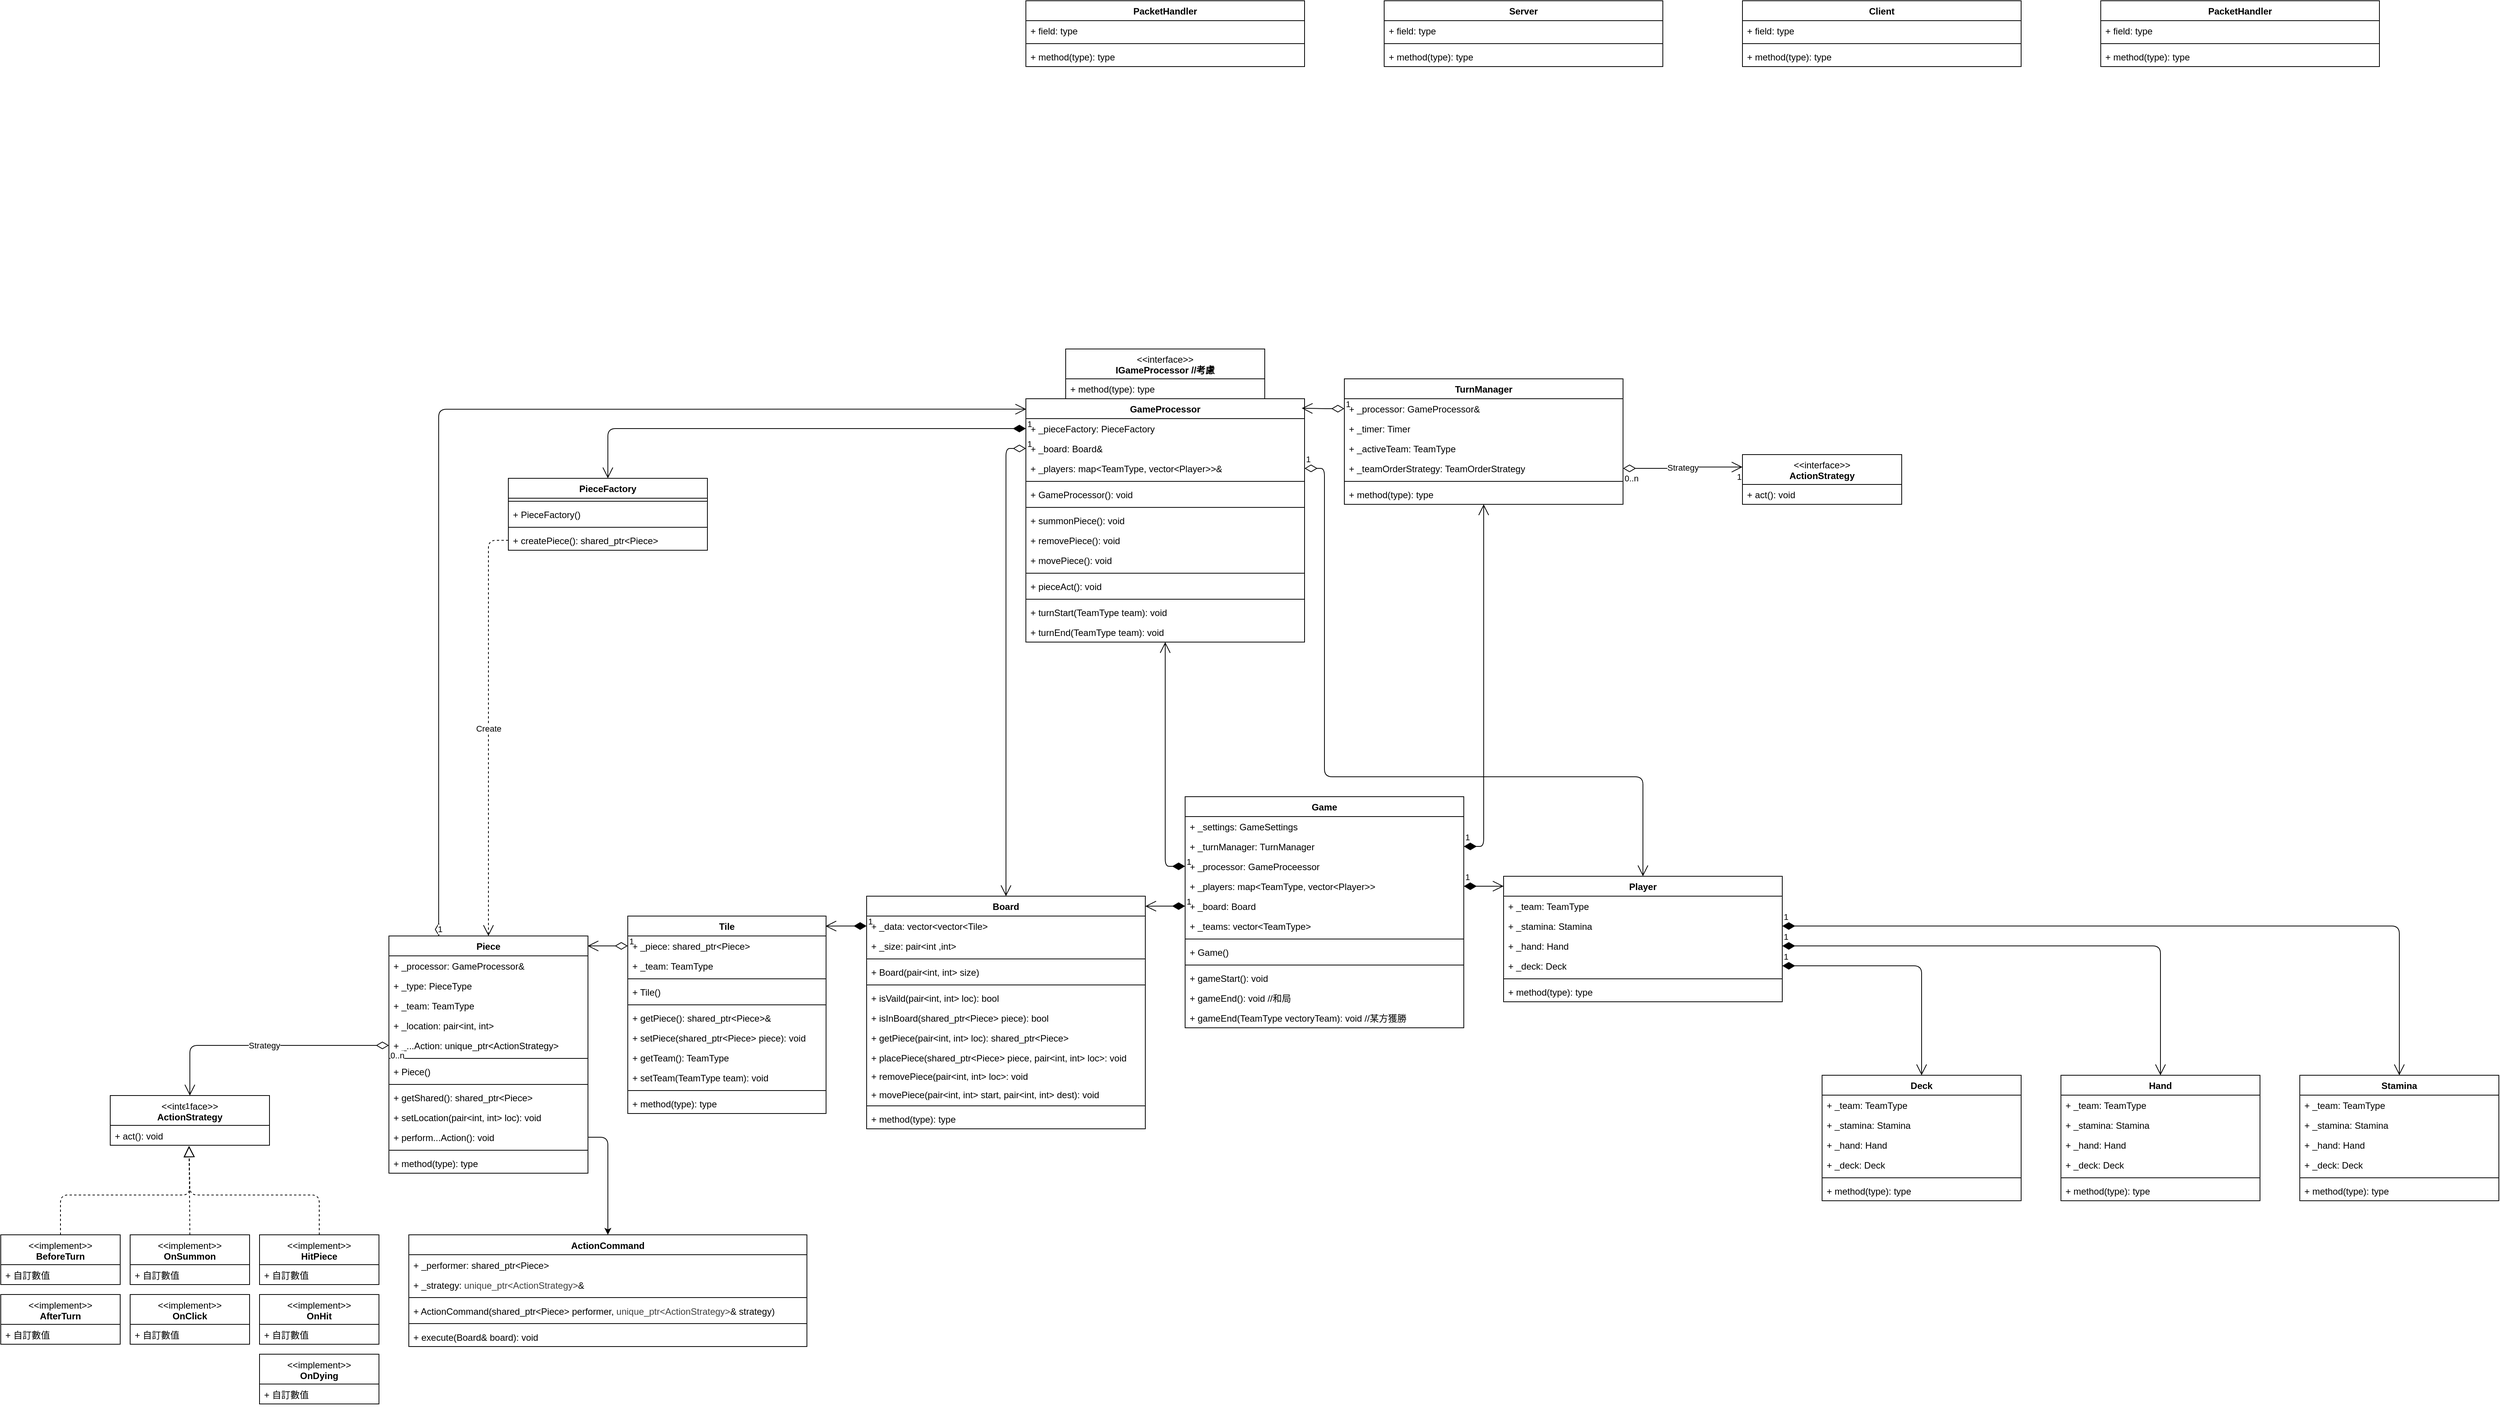 <mxfile>
    <diagram id="uFue17qLbPMa6O1xcAgJ" name="Main">
        <mxGraphModel dx="2813" dy="1763" grid="1" gridSize="13" guides="1" tooltips="1" connect="1" arrows="1" fold="1" page="0" pageScale="1" pageWidth="850" pageHeight="1100" math="0" shadow="0">
            <root>
                <mxCell id="0"/>
                <mxCell id="1" parent="0"/>
                <mxCell id="2" value="Game" style="swimlane;fontStyle=1;align=center;verticalAlign=top;childLayout=stackLayout;horizontal=1;startSize=26;horizontalStack=0;resizeParent=1;resizeParentMax=0;resizeLast=0;collapsible=1;marginBottom=0;whiteSpace=wrap;html=1;" parent="1" vertex="1">
                    <mxGeometry x="260" y="156" width="364" height="302" as="geometry"/>
                </mxCell>
                <mxCell id="3" value="+ _settings: GameSettings" style="text;strokeColor=none;fillColor=none;align=left;verticalAlign=top;spacingLeft=4;spacingRight=4;overflow=hidden;rotatable=0;points=[[0,0.5],[1,0.5]];portConstraint=eastwest;whiteSpace=wrap;html=1;" parent="2" vertex="1">
                    <mxGeometry y="26" width="364" height="26" as="geometry"/>
                </mxCell>
                <mxCell id="61" value="+ _turnManager: TurnManager" style="text;strokeColor=none;fillColor=none;align=left;verticalAlign=top;spacingLeft=4;spacingRight=4;overflow=hidden;rotatable=0;points=[[0,0.5],[1,0.5]];portConstraint=eastwest;whiteSpace=wrap;html=1;" parent="2" vertex="1">
                    <mxGeometry y="52" width="364" height="26" as="geometry"/>
                </mxCell>
                <mxCell id="58" value="+ _processor: GameProceessor" style="text;strokeColor=none;fillColor=none;align=left;verticalAlign=top;spacingLeft=4;spacingRight=4;overflow=hidden;rotatable=0;points=[[0,0.5],[1,0.5]];portConstraint=eastwest;whiteSpace=wrap;html=1;" parent="2" vertex="1">
                    <mxGeometry y="78" width="364" height="26" as="geometry"/>
                </mxCell>
                <mxCell id="60" value="+ _players: map&amp;lt;TeamType, vector&amp;lt;Player&amp;gt;&amp;gt;" style="text;strokeColor=none;fillColor=none;align=left;verticalAlign=top;spacingLeft=4;spacingRight=4;overflow=hidden;rotatable=0;points=[[0,0.5],[1,0.5]];portConstraint=eastwest;whiteSpace=wrap;html=1;" parent="2" vertex="1">
                    <mxGeometry y="104" width="364" height="26" as="geometry"/>
                </mxCell>
                <mxCell id="59" value="+ _board: Board" style="text;strokeColor=none;fillColor=none;align=left;verticalAlign=top;spacingLeft=4;spacingRight=4;overflow=hidden;rotatable=0;points=[[0,0.5],[1,0.5]];portConstraint=eastwest;whiteSpace=wrap;html=1;" parent="2" vertex="1">
                    <mxGeometry y="130" width="364" height="26" as="geometry"/>
                </mxCell>
                <mxCell id="72" value="+ _teams: vector&amp;lt;TeamType&amp;gt;" style="text;strokeColor=none;fillColor=none;align=left;verticalAlign=top;spacingLeft=4;spacingRight=4;overflow=hidden;rotatable=0;points=[[0,0.5],[1,0.5]];portConstraint=eastwest;whiteSpace=wrap;html=1;" parent="2" vertex="1">
                    <mxGeometry y="156" width="364" height="26" as="geometry"/>
                </mxCell>
                <mxCell id="4" value="" style="line;strokeWidth=1;fillColor=none;align=left;verticalAlign=middle;spacingTop=-1;spacingLeft=3;spacingRight=3;rotatable=0;labelPosition=right;points=[];portConstraint=eastwest;strokeColor=inherit;" parent="2" vertex="1">
                    <mxGeometry y="182" width="364" height="8" as="geometry"/>
                </mxCell>
                <mxCell id="69" value="+ Game()" style="text;strokeColor=none;fillColor=none;align=left;verticalAlign=top;spacingLeft=4;spacingRight=4;overflow=hidden;rotatable=0;points=[[0,0.5],[1,0.5]];portConstraint=eastwest;whiteSpace=wrap;html=1;" parent="2" vertex="1">
                    <mxGeometry y="190" width="364" height="26" as="geometry"/>
                </mxCell>
                <mxCell id="66" value="" style="line;strokeWidth=1;fillColor=none;align=left;verticalAlign=middle;spacingTop=-1;spacingLeft=3;spacingRight=3;rotatable=0;labelPosition=right;points=[];portConstraint=eastwest;strokeColor=inherit;" parent="2" vertex="1">
                    <mxGeometry y="216" width="364" height="8" as="geometry"/>
                </mxCell>
                <mxCell id="68" value="+ gameStart(): void" style="text;strokeColor=none;fillColor=none;align=left;verticalAlign=top;spacingLeft=4;spacingRight=4;overflow=hidden;rotatable=0;points=[[0,0.5],[1,0.5]];portConstraint=eastwest;whiteSpace=wrap;html=1;" parent="2" vertex="1">
                    <mxGeometry y="224" width="364" height="26" as="geometry"/>
                </mxCell>
                <mxCell id="5" value="+ gameEnd(): void //和局" style="text;strokeColor=none;fillColor=none;align=left;verticalAlign=top;spacingLeft=4;spacingRight=4;overflow=hidden;rotatable=0;points=[[0,0.5],[1,0.5]];portConstraint=eastwest;whiteSpace=wrap;html=1;" parent="2" vertex="1">
                    <mxGeometry y="250" width="364" height="26" as="geometry"/>
                </mxCell>
                <mxCell id="70" value="+ gameEnd(TeamType vectoryTeam): void //某方獲勝" style="text;strokeColor=none;fillColor=none;align=left;verticalAlign=top;spacingLeft=4;spacingRight=4;overflow=hidden;rotatable=0;points=[[0,0.5],[1,0.5]];portConstraint=eastwest;whiteSpace=wrap;html=1;" parent="2" vertex="1">
                    <mxGeometry y="276" width="364" height="26" as="geometry"/>
                </mxCell>
                <mxCell id="6" value="Board&lt;div&gt;&lt;br&gt;&lt;/div&gt;" style="swimlane;fontStyle=1;align=center;verticalAlign=top;childLayout=stackLayout;horizontal=1;startSize=26;horizontalStack=0;resizeParent=1;resizeParentMax=0;resizeLast=0;collapsible=1;marginBottom=0;whiteSpace=wrap;html=1;" parent="1" vertex="1">
                    <mxGeometry x="-156" y="286" width="364" height="304" as="geometry">
                        <mxRectangle x="-156" y="286" width="72" height="48" as="alternateBounds"/>
                    </mxGeometry>
                </mxCell>
                <mxCell id="23" value="+ _data: vector&amp;lt;vector&amp;lt;Tile&amp;gt;" style="text;strokeColor=none;fillColor=none;align=left;verticalAlign=top;spacingLeft=4;spacingRight=4;overflow=hidden;rotatable=0;points=[[0,0.5],[1,0.5]];portConstraint=eastwest;whiteSpace=wrap;html=1;" parent="6" vertex="1">
                    <mxGeometry y="26" width="364" height="26" as="geometry"/>
                </mxCell>
                <mxCell id="7" value="+ _size: pair&amp;lt;int ,int&amp;gt;" style="text;strokeColor=none;fillColor=none;align=left;verticalAlign=top;spacingLeft=4;spacingRight=4;overflow=hidden;rotatable=0;points=[[0,0.5],[1,0.5]];portConstraint=eastwest;whiteSpace=wrap;html=1;" parent="6" vertex="1">
                    <mxGeometry y="52" width="364" height="26" as="geometry"/>
                </mxCell>
                <mxCell id="8" value="" style="line;strokeWidth=1;fillColor=none;align=left;verticalAlign=middle;spacingTop=-1;spacingLeft=3;spacingRight=3;rotatable=0;labelPosition=right;points=[];portConstraint=eastwest;strokeColor=inherit;" parent="6" vertex="1">
                    <mxGeometry y="78" width="364" height="8" as="geometry"/>
                </mxCell>
                <mxCell id="39" value="+ Board(pair&amp;lt;int, int&amp;gt; size)" style="text;strokeColor=none;fillColor=none;align=left;verticalAlign=top;spacingLeft=4;spacingRight=4;overflow=hidden;rotatable=0;points=[[0,0.5],[1,0.5]];portConstraint=eastwest;whiteSpace=wrap;html=1;" parent="6" vertex="1">
                    <mxGeometry y="86" width="364" height="26" as="geometry"/>
                </mxCell>
                <mxCell id="38" value="" style="line;strokeWidth=1;fillColor=none;align=left;verticalAlign=middle;spacingTop=-1;spacingLeft=3;spacingRight=3;rotatable=0;labelPosition=right;points=[];portConstraint=eastwest;strokeColor=inherit;" parent="6" vertex="1">
                    <mxGeometry y="112" width="364" height="8" as="geometry"/>
                </mxCell>
                <mxCell id="25" value="+ isVaild(pair&amp;lt;int, int&amp;gt; loc): bool" style="text;strokeColor=none;fillColor=none;align=left;verticalAlign=top;spacingLeft=4;spacingRight=4;overflow=hidden;rotatable=0;points=[[0,0.5],[1,0.5]];portConstraint=eastwest;whiteSpace=wrap;html=1;" parent="6" vertex="1">
                    <mxGeometry y="120" width="364" height="26" as="geometry"/>
                </mxCell>
                <mxCell id="42" value="+ isInBoard(shared_ptr&amp;lt;Piece&amp;gt; piece): bool&lt;span style=&quot;font-family: monospace; font-size: 0px; text-wrap-mode: nowrap;&quot;&gt;%3CmxGraphModel%3E%3Croot%3E%3CmxCell%20id%3D%220%22%2F%3E%3CmxCell%20id%3D%221%22%20parent%3D%220%22%2F%3E%3CmxCell%20id%3D%222%22%20value%3D%22%2B%20isInBoard(pair%26amp%3Blt%3Bint%2C%20int%26amp%3Bgt%3B%20loc)%3A%20bool%22%20style%3D%22text%3BstrokeColor%3Dnone%3BfillColor%3Dnone%3Balign%3Dleft%3BverticalAlign%3Dtop%3BspacingLeft%3D4%3BspacingRight%3D4%3Boverflow%3Dhidden%3Brotatable%3D0%3Bpoints%3D%5B%5B0%2C0.5%5D%2C%5B1%2C0.5%5D%5D%3BportConstraint%3Deastwest%3BwhiteSpace%3Dwrap%3Bhtml%3D1%3B%22%20vertex%3D%221%22%20parent%3D%221%22%3E%3CmxGeometry%20x%3D%2252%22%20y%3D%22536%22%20width%3D%22364%22%20height%3D%2226%22%20as%3D%22geometry%22%2F%3E%3C%2FmxCell%3E%3C%2Froot%3E%3C%2FmxGraphModel%3E&lt;/span&gt;" style="text;strokeColor=none;fillColor=none;align=left;verticalAlign=top;spacingLeft=4;spacingRight=4;overflow=hidden;rotatable=0;points=[[0,0.5],[1,0.5]];portConstraint=eastwest;whiteSpace=wrap;html=1;" parent="6" vertex="1">
                    <mxGeometry y="146" width="364" height="26" as="geometry"/>
                </mxCell>
                <mxCell id="44" value="+ getPiece(&lt;span style=&quot;color: rgb(0, 0, 0);&quot;&gt;pair&amp;lt;int, int&amp;gt; loc&lt;/span&gt;):&amp;nbsp;&lt;span style=&quot;color: rgb(0, 0, 0);&quot;&gt;shared_ptr&amp;lt;Piece&amp;gt;&lt;/span&gt;&lt;span style=&quot;font-family: monospace; font-size: 0px; text-wrap-mode: nowrap;&quot;&gt;%3CmxGraphModel%3E%3Croot%3E%3CmxCell%20id%3D%220%22%2F%3E%3CmxCell%20id%3D%221%22%20parent%3D%220%22%2F%3E%3CmxCell%20id%3D%222%22%20value%3D%22%2B%20isInBoard(pair%26amp%3Blt%3Bint%2C%20int%26amp%3Bgt%3B%20loc)%3A%20bool%22%20style%3D%22text%3BstrokeColor%3Dnone%3BfillColor%3Dnone%3Balign%3Dleft%3BverticalAlign%3Dtop%3BspacingLeft%3D4%3BspacingRight%3D4%3Boverflow%3Dhidden%3Brotatable%3D0%3Bpoints%3D%5B%5B0%2C0.5%5D%2C%5B1%2C0.5%5D%5D%3BportConstraint%3Deastwest%3BwhiteSpace%3Dwrap%3Bhtml%3D1%3B%22%20vertex%3D%221%22%20parent%3D%221%22%3E%3CmxGeometry%20x%3D%2252%22%20y%3D%22536%22%20width%3D%22364%22%20height%3D%2226%22%20as%3D%22geometry%22%2F%3E%3C%2FmxCell%3E%3C%2Froot%3E%3C%2FmxGraphModel%3E&lt;/span&gt;" style="text;strokeColor=none;fillColor=none;align=left;verticalAlign=top;spacingLeft=4;spacingRight=4;overflow=hidden;rotatable=0;points=[[0,0.5],[1,0.5]];portConstraint=eastwest;whiteSpace=wrap;html=1;" parent="6" vertex="1">
                    <mxGeometry y="172" width="364" height="26" as="geometry"/>
                </mxCell>
                <mxCell id="9" value="+ placePiece(&lt;span style=&quot;color: rgb(0, 0, 0);&quot;&gt;shared_ptr&amp;lt;Piece&amp;gt;&amp;nbsp;&lt;/span&gt;piece, pair&amp;lt;int, int&amp;gt; loc&amp;gt;: void" style="text;strokeColor=none;fillColor=none;align=left;verticalAlign=top;spacingLeft=4;spacingRight=4;overflow=hidden;rotatable=0;points=[[0,0.5],[1,0.5]];portConstraint=eastwest;whiteSpace=wrap;html=1;" parent="6" vertex="1">
                    <mxGeometry y="198" width="364" height="24" as="geometry"/>
                </mxCell>
                <mxCell id="45" value="+ removePiece(pair&amp;lt;int, int&amp;gt; loc&amp;gt;: void" style="text;strokeColor=none;fillColor=none;align=left;verticalAlign=top;spacingLeft=4;spacingRight=4;overflow=hidden;rotatable=0;points=[[0,0.5],[1,0.5]];portConstraint=eastwest;whiteSpace=wrap;html=1;" parent="6" vertex="1">
                    <mxGeometry y="222" width="364" height="24" as="geometry"/>
                </mxCell>
                <mxCell id="40" value="+ movePiece(pair&amp;lt;int, int&amp;gt; start,&amp;nbsp;&lt;span style=&quot;color: rgb(0, 0, 0);&quot;&gt;pair&amp;lt;int, int&amp;gt; dest)&lt;/span&gt;: void" style="text;strokeColor=none;fillColor=none;align=left;verticalAlign=top;spacingLeft=4;spacingRight=4;overflow=hidden;rotatable=0;points=[[0,0.5],[1,0.5]];portConstraint=eastwest;whiteSpace=wrap;html=1;" parent="6" vertex="1">
                    <mxGeometry y="246" width="364" height="24" as="geometry"/>
                </mxCell>
                <mxCell id="41" value="" style="line;strokeWidth=1;fillColor=none;align=left;verticalAlign=middle;spacingTop=-1;spacingLeft=3;spacingRight=3;rotatable=0;labelPosition=right;points=[];portConstraint=eastwest;strokeColor=inherit;" parent="6" vertex="1">
                    <mxGeometry y="270" width="364" height="8" as="geometry"/>
                </mxCell>
                <mxCell id="53" value="+ method(type): type" style="text;strokeColor=none;fillColor=none;align=left;verticalAlign=top;spacingLeft=4;spacingRight=4;overflow=hidden;rotatable=0;points=[[0,0.5],[1,0.5]];portConstraint=eastwest;whiteSpace=wrap;html=1;" parent="6" vertex="1">
                    <mxGeometry y="278" width="364" height="26" as="geometry"/>
                </mxCell>
                <mxCell id="10" value="Tile" style="swimlane;fontStyle=1;align=center;verticalAlign=top;childLayout=stackLayout;horizontal=1;startSize=26;horizontalStack=0;resizeParent=1;resizeParentMax=0;resizeLast=0;collapsible=1;marginBottom=0;whiteSpace=wrap;html=1;" parent="1" vertex="1">
                    <mxGeometry x="-468" y="312" width="259" height="258" as="geometry"/>
                </mxCell>
                <mxCell id="32" value="+ _piece:&amp;nbsp;&lt;span style=&quot;color: rgb(0, 0, 0);&quot;&gt;shared_ptr&amp;lt;Piece&amp;gt;&lt;/span&gt;" style="text;strokeColor=none;fillColor=none;align=left;verticalAlign=top;spacingLeft=4;spacingRight=4;overflow=hidden;rotatable=0;points=[[0,0.5],[1,0.5]];portConstraint=eastwest;whiteSpace=wrap;html=1;" parent="10" vertex="1">
                    <mxGeometry y="26" width="259" height="26" as="geometry"/>
                </mxCell>
                <mxCell id="11" value="+ _team: TeamType" style="text;strokeColor=none;fillColor=none;align=left;verticalAlign=top;spacingLeft=4;spacingRight=4;overflow=hidden;rotatable=0;points=[[0,0.5],[1,0.5]];portConstraint=eastwest;whiteSpace=wrap;html=1;" parent="10" vertex="1">
                    <mxGeometry y="52" width="259" height="26" as="geometry"/>
                </mxCell>
                <mxCell id="12" value="" style="line;strokeWidth=1;fillColor=none;align=left;verticalAlign=middle;spacingTop=-1;spacingLeft=3;spacingRight=3;rotatable=0;labelPosition=right;points=[];portConstraint=eastwest;strokeColor=inherit;" parent="10" vertex="1">
                    <mxGeometry y="78" width="259" height="8" as="geometry"/>
                </mxCell>
                <mxCell id="48" value="+ Tile()" style="text;strokeColor=none;fillColor=none;align=left;verticalAlign=top;spacingLeft=4;spacingRight=4;overflow=hidden;rotatable=0;points=[[0,0.5],[1,0.5]];portConstraint=eastwest;whiteSpace=wrap;html=1;" parent="10" vertex="1">
                    <mxGeometry y="86" width="259" height="26" as="geometry"/>
                </mxCell>
                <mxCell id="46" value="" style="line;strokeWidth=1;fillColor=none;align=left;verticalAlign=middle;spacingTop=-1;spacingLeft=3;spacingRight=3;rotatable=0;labelPosition=right;points=[];portConstraint=eastwest;strokeColor=inherit;" parent="10" vertex="1">
                    <mxGeometry y="112" width="259" height="8" as="geometry"/>
                </mxCell>
                <mxCell id="49" value="+ getPiece():&amp;nbsp;&lt;span style=&quot;color: rgb(0, 0, 0);&quot;&gt;shared_ptr&amp;lt;Piece&amp;gt;&amp;amp;&lt;/span&gt;&lt;span style=&quot;font-family: monospace; font-size: 0px; text-wrap-mode: nowrap;&quot;&gt;%3CmxGraphModel%3E%3Croot%3E%3CmxCell%20id%3D%220%22%2F%3E%3CmxCell%20id%3D%221%22%20parent%3D%220%22%2F%3E%3CmxCell%20id%3D%222%22%20value%3D%22%2B%20isInBoard(pair%26amp%3Blt%3Bint%2C%20int%26amp%3Bgt%3B%20loc)%3A%20bool%22%20style%3D%22text%3BstrokeColor%3Dnone%3BfillColor%3Dnone%3Balign%3Dleft%3BverticalAlign%3Dtop%3BspacingLeft%3D4%3BspacingRight%3D4%3Boverflow%3Dhidden%3Brotatable%3D0%3Bpoints%3D%5B%5B0%2C0.5%5D%2C%5B1%2C0.5%5D%5D%3BportConstraint%3Deastwest%3BwhiteSpace%3Dwrap%3Bhtml%3D1%3B%22%20vertex%3D%221%22%20parent%3D%221%22%3E%3CmxGeometry%20x%3D%2252%22%20y%3D%22536%22%20width%3D%22364%22%20height%3D%2226%22%20as%3D%22geometry%22%2F%3E%3C%2FmxCell%3E%3C%2Froot%3E%3C%2FmxGraphModel%3E&amp;amp;&amp;amp;&lt;/span&gt;" style="text;strokeColor=none;fillColor=none;align=left;verticalAlign=top;spacingLeft=4;spacingRight=4;overflow=hidden;rotatable=0;points=[[0,0.5],[1,0.5]];portConstraint=eastwest;whiteSpace=wrap;html=1;" parent="10" vertex="1">
                    <mxGeometry y="120" width="259" height="26" as="geometry"/>
                </mxCell>
                <mxCell id="50" value="+ setPiece(&lt;span style=&quot;color: rgb(0, 0, 0);&quot;&gt;shared_ptr&amp;lt;Piece&amp;gt;&amp;nbsp;&lt;/span&gt;piece): void&lt;span style=&quot;font-family: monospace; font-size: 0px; text-wrap-mode: nowrap;&quot;&gt;%3CmxGraphModel%3E%3Croot%3E%3CmxCell%20id%3D%220%22%2F%3E%3CmxCell%20id%3D%221%22%20parent%3D%220%22%2F%3E%3CmxCell%20id%3D%222%22%20value%3D%22%2B%20isInBoard(pair%26amp%3Blt%3Bint%2C%20int%26amp%3Bgt%3B%20loc)%3A%20bool%22%20style%3D%22text%3BstrokeColor%3Dnone%3BfillColor%3Dnone%3Balign%3Dleft%3BverticalAlign%3Dtop%3BspacingLeft%3D4%3BspacingRight%3D4%3Boverflow%3Dhidden%3Brotatable%3D0%3Bpoints%3D%5B%5B0%2C0.5%5D%2C%5B1%2C0.5%5D%5D%3BportConstraint%3Deastwest%3BwhiteSpace%3Dwrap%3Bhtml%3D1%3B%22%20vertex%3D%221%22%20parent%3D%221%22%3E%3CmxGeometry%20x%3D%2252%22%20y%3D%22536%22%20width%3D%22364%22%20height%3D%2226%22%20as%3D%22geometry%22%2F%3E%3C%2FmxCell%3E%3C%2Froot%3E%3C%2FmxGraphModel%3E&lt;/span&gt;" style="text;strokeColor=none;fillColor=none;align=left;verticalAlign=top;spacingLeft=4;spacingRight=4;overflow=hidden;rotatable=0;points=[[0,0.5],[1,0.5]];portConstraint=eastwest;whiteSpace=wrap;html=1;" parent="10" vertex="1">
                    <mxGeometry y="146" width="259" height="26" as="geometry"/>
                </mxCell>
                <mxCell id="52" value="+ getTeam(): TeamType&lt;span style=&quot;font-family: monospace; font-size: 0px; text-wrap-mode: nowrap;&quot;&gt;%3CmxGraphModel%3E%3Croot%3E%3CmxCell%20id%3D%220%22%2F%3E%3CmxCell%20id%3D%221%22%20parent%3D%220%22%2F%3E%3CmxCell%20id%3D%222%22%20value%3D%22%2B%20isInBoard(pair%26amp%3Blt%3Bint%2C%20int%26amp%3Bgt%3B%20loc)%3A%20bool%22%20style%3D%22text%3BstrokeColor%3Dnone%3BfillColor%3Dnone%3Balign%3Dleft%3BverticalAlign%3Dtop%3BspacingLeft%3D4%3BspacingRight%3D4%3Boverflow%3Dhidden%3Brotatable%3D0%3Bpoints%3D%5B%5B0%2C0.5%5D%2C%5B1%2C0.5%5D%5D%3BportConstraint%3Deastwest%3BwhiteSpace%3Dwrap%3Bhtml%3D1%3B%22%20vertex%3D%221%22%20parent%3D%221%22%3E%3CmxGeometry%20x%3D%2252%22%20y%3D%22536%22%20width%3D%22364%22%20height%3D%2226%22%20as%3D%22geometry%22%2F%3E%3C%2FmxCell%3E%3C%2Froot%3E%3C%2FmxGraphModel%3E&lt;/span&gt;" style="text;strokeColor=none;fillColor=none;align=left;verticalAlign=top;spacingLeft=4;spacingRight=4;overflow=hidden;rotatable=0;points=[[0,0.5],[1,0.5]];portConstraint=eastwest;whiteSpace=wrap;html=1;" parent="10" vertex="1">
                    <mxGeometry y="172" width="259" height="26" as="geometry"/>
                </mxCell>
                <mxCell id="51" value="+ setTeam(TeamType team): void&lt;span style=&quot;font-family: monospace; font-size: 0px; text-wrap-mode: nowrap;&quot;&gt;%3CmxGraphModel%3E%3Croot%3E%3CmxCell%20id%3D%220%22%2F%3E%3CmxCell%20id%3D%221%22%20parent%3D%220%22%2F%3E%3CmxCell%20id%3D%222%22%20value%3D%22%2B%20isInBoard(pair%26amp%3Blt%3Bint%2C%20int%26amp%3Bgt%3B%20loc)%3A%20bool%22%20style%3D%22text%3BstrokeColor%3Dnone%3BfillColor%3Dnone%3Balign%3Dleft%3BverticalAlign%3Dtop%3BspacingLeft%3D4%3BspacingRight%3D4%3Boverflow%3Dhidden%3Brotatable%3D0%3Bpoints%3D%5B%5B0%2C0.5%5D%2C%5B1%2C0.5%5D%5D%3BportConstraint%3Deastwest%3BwhiteSpace%3Dwrap%3Bhtml%3D1%3B%22%20vertex%3D%221%22%20parent%3D%221%22%3E%3CmxGeometry%20x%3D%2252%22%20y%3D%22536%22%20width%3D%22364%22%20height%3D%2226%22%20as%3D%22geometry%22%2F%3E%3C%2FmxCell%3E%3C%2Froot%3E%3C%2FmxGraphModel%3E&lt;/span&gt;" style="text;strokeColor=none;fillColor=none;align=left;verticalAlign=top;spacingLeft=4;spacingRight=4;overflow=hidden;rotatable=0;points=[[0,0.5],[1,0.5]];portConstraint=eastwest;whiteSpace=wrap;html=1;" parent="10" vertex="1">
                    <mxGeometry y="198" width="259" height="26" as="geometry"/>
                </mxCell>
                <mxCell id="47" value="" style="line;strokeWidth=1;fillColor=none;align=left;verticalAlign=middle;spacingTop=-1;spacingLeft=3;spacingRight=3;rotatable=0;labelPosition=right;points=[];portConstraint=eastwest;strokeColor=inherit;" parent="10" vertex="1">
                    <mxGeometry y="224" width="259" height="8" as="geometry"/>
                </mxCell>
                <mxCell id="13" value="+ method(type): type" style="text;strokeColor=none;fillColor=none;align=left;verticalAlign=top;spacingLeft=4;spacingRight=4;overflow=hidden;rotatable=0;points=[[0,0.5],[1,0.5]];portConstraint=eastwest;whiteSpace=wrap;html=1;" parent="10" vertex="1">
                    <mxGeometry y="232" width="259" height="26" as="geometry"/>
                </mxCell>
                <mxCell id="14" value="Piece" style="swimlane;fontStyle=1;align=center;verticalAlign=top;childLayout=stackLayout;horizontal=1;startSize=26;horizontalStack=0;resizeParent=1;resizeParentMax=0;resizeLast=0;collapsible=1;marginBottom=0;whiteSpace=wrap;html=1;" parent="1" vertex="1">
                    <mxGeometry x="-780" y="338" width="260" height="310" as="geometry"/>
                </mxCell>
                <mxCell id="dGmHL_5KLWD9_exQVbhz-194" value="+ _processor: GameProcessor&amp;amp;" style="text;strokeColor=none;fillColor=none;align=left;verticalAlign=top;spacingLeft=4;spacingRight=4;overflow=hidden;rotatable=0;points=[[0,0.5],[1,0.5]];portConstraint=eastwest;whiteSpace=wrap;html=1;" vertex="1" parent="14">
                    <mxGeometry y="26" width="260" height="26" as="geometry"/>
                </mxCell>
                <mxCell id="15" value="+ _type: PieceType" style="text;strokeColor=none;fillColor=none;align=left;verticalAlign=top;spacingLeft=4;spacingRight=4;overflow=hidden;rotatable=0;points=[[0,0.5],[1,0.5]];portConstraint=eastwest;whiteSpace=wrap;html=1;" parent="14" vertex="1">
                    <mxGeometry y="52" width="260" height="26" as="geometry"/>
                </mxCell>
                <mxCell id="95" value="&lt;span style=&quot;color: rgb(0, 0, 0);&quot;&gt;+ _team: TeamType&lt;/span&gt;" style="text;strokeColor=none;fillColor=none;align=left;verticalAlign=top;spacingLeft=4;spacingRight=4;overflow=hidden;rotatable=0;points=[[0,0.5],[1,0.5]];portConstraint=eastwest;whiteSpace=wrap;html=1;" parent="14" vertex="1">
                    <mxGeometry y="78" width="260" height="26" as="geometry"/>
                </mxCell>
                <mxCell id="dGmHL_5KLWD9_exQVbhz-280" value="&lt;div style=&quot;text-align: center;&quot;&gt;&lt;span style=&quot;background-color: transparent;&quot;&gt;&lt;font style=&quot;color: rgb(0, 0, 0);&quot;&gt;+ _location: pair&amp;lt;int, int&amp;gt;&lt;/font&gt;&lt;/span&gt;&lt;/div&gt;" style="text;strokeColor=none;fillColor=none;align=left;verticalAlign=top;spacingLeft=4;spacingRight=4;overflow=hidden;rotatable=0;points=[[0,0.5],[1,0.5]];portConstraint=eastwest;whiteSpace=wrap;html=1;" vertex="1" parent="14">
                    <mxGeometry y="104" width="260" height="26" as="geometry"/>
                </mxCell>
                <mxCell id="96" value="&lt;div style=&quot;text-align: center;&quot;&gt;&lt;span style=&quot;background-color: transparent;&quot;&gt;+ _...Action: unique_ptr&amp;lt;ActionStrategy&amp;gt;&lt;/span&gt;&lt;/div&gt;" style="text;strokeColor=none;fillColor=none;align=left;verticalAlign=top;spacingLeft=4;spacingRight=4;overflow=hidden;rotatable=0;points=[[0,0.5],[1,0.5]];portConstraint=eastwest;whiteSpace=wrap;html=1;fontColor=#000000;" parent="14" vertex="1">
                    <mxGeometry y="130" width="260" height="26" as="geometry"/>
                </mxCell>
                <mxCell id="16" value="" style="line;strokeWidth=1;fillColor=none;align=left;verticalAlign=middle;spacingTop=-1;spacingLeft=3;spacingRight=3;rotatable=0;labelPosition=right;points=[];portConstraint=eastwest;strokeColor=inherit;" parent="14" vertex="1">
                    <mxGeometry y="156" width="260" height="8" as="geometry"/>
                </mxCell>
                <mxCell id="57" value="+ Piece()" style="text;strokeColor=none;fillColor=none;align=left;verticalAlign=top;spacingLeft=4;spacingRight=4;overflow=hidden;rotatable=0;points=[[0,0.5],[1,0.5]];portConstraint=eastwest;whiteSpace=wrap;html=1;" parent="14" vertex="1">
                    <mxGeometry y="164" width="260" height="26" as="geometry"/>
                </mxCell>
                <mxCell id="55" value="" style="line;strokeWidth=1;fillColor=none;align=left;verticalAlign=middle;spacingTop=-1;spacingLeft=3;spacingRight=3;rotatable=0;labelPosition=right;points=[];portConstraint=eastwest;strokeColor=inherit;" parent="14" vertex="1">
                    <mxGeometry y="190" width="260" height="8" as="geometry"/>
                </mxCell>
                <mxCell id="dGmHL_5KLWD9_exQVbhz-162" value="+ getShared(): shared_ptr&amp;lt;Piece&amp;gt;" style="text;strokeColor=none;fillColor=none;align=left;verticalAlign=top;spacingLeft=4;spacingRight=4;overflow=hidden;rotatable=0;points=[[0,0.5],[1,0.5]];portConstraint=eastwest;whiteSpace=wrap;html=1;" vertex="1" parent="14">
                    <mxGeometry y="198" width="260" height="26" as="geometry"/>
                </mxCell>
                <mxCell id="dGmHL_5KLWD9_exQVbhz-281" value="+ setLocation(pair&amp;lt;int, int&amp;gt; loc): void" style="text;strokeColor=none;fillColor=none;align=left;verticalAlign=top;spacingLeft=4;spacingRight=4;overflow=hidden;rotatable=0;points=[[0,0.5],[1,0.5]];portConstraint=eastwest;whiteSpace=wrap;html=1;" vertex="1" parent="14">
                    <mxGeometry y="224" width="260" height="26" as="geometry"/>
                </mxCell>
                <mxCell id="dGmHL_5KLWD9_exQVbhz-190" value="+ perform...Action(): void" style="text;strokeColor=none;fillColor=none;align=left;verticalAlign=top;spacingLeft=4;spacingRight=4;overflow=hidden;rotatable=0;points=[[0,0.5],[1,0.5]];portConstraint=eastwest;whiteSpace=wrap;html=1;" vertex="1" parent="14">
                    <mxGeometry y="250" width="260" height="26" as="geometry"/>
                </mxCell>
                <mxCell id="56" value="" style="line;strokeWidth=1;fillColor=none;align=left;verticalAlign=middle;spacingTop=-1;spacingLeft=3;spacingRight=3;rotatable=0;labelPosition=right;points=[];portConstraint=eastwest;strokeColor=inherit;" parent="14" vertex="1">
                    <mxGeometry y="276" width="260" height="8" as="geometry"/>
                </mxCell>
                <mxCell id="17" value="+ method(type): type" style="text;strokeColor=none;fillColor=none;align=left;verticalAlign=top;spacingLeft=4;spacingRight=4;overflow=hidden;rotatable=0;points=[[0,0.5],[1,0.5]];portConstraint=eastwest;whiteSpace=wrap;html=1;" parent="14" vertex="1">
                    <mxGeometry y="284" width="260" height="26" as="geometry"/>
                </mxCell>
                <mxCell id="84" value="&lt;div&gt;&lt;span style=&quot;font-weight: normal;&quot;&gt;&amp;lt;&amp;lt;interface&amp;gt;&amp;gt;&lt;/span&gt;&lt;/div&gt;ActionStrategy" style="swimlane;fontStyle=1;align=center;verticalAlign=top;childLayout=stackLayout;horizontal=1;startSize=39;horizontalStack=0;resizeParent=1;resizeParentMax=0;resizeLast=0;collapsible=1;marginBottom=0;whiteSpace=wrap;html=1;" parent="1" vertex="1">
                    <mxGeometry x="-1144" y="546.5" width="208" height="65" as="geometry"/>
                </mxCell>
                <mxCell id="87" value="+ act(): void" style="text;strokeColor=none;fillColor=none;align=left;verticalAlign=top;spacingLeft=4;spacingRight=4;overflow=hidden;rotatable=0;points=[[0,0.5],[1,0.5]];portConstraint=eastwest;whiteSpace=wrap;html=1;" parent="84" vertex="1">
                    <mxGeometry y="39" width="208" height="26" as="geometry"/>
                </mxCell>
                <mxCell id="92" value="Strategy" style="endArrow=open;html=1;endSize=12;startArrow=diamondThin;startSize=14;startFill=0;edgeStyle=orthogonalEdgeStyle;entryX=0.5;entryY=0;entryDx=0;entryDy=0;exitX=0;exitY=0.5;exitDx=0;exitDy=0;" parent="1" source="96" target="84" edge="1">
                    <mxGeometry relative="1" as="geometry">
                        <mxPoint x="-832" y="447" as="sourcePoint"/>
                        <mxPoint x="-802" y="421" as="targetPoint"/>
                    </mxGeometry>
                </mxCell>
                <mxCell id="93" value="0..n" style="edgeLabel;resizable=0;html=1;align=left;verticalAlign=top;" parent="92" connectable="0" vertex="1">
                    <mxGeometry x="-1" relative="1" as="geometry"/>
                </mxCell>
                <mxCell id="94" value="1" style="edgeLabel;resizable=0;html=1;align=right;verticalAlign=top;" parent="92" connectable="0" vertex="1">
                    <mxGeometry x="1" relative="1" as="geometry"/>
                </mxCell>
                <mxCell id="97" value="" style="endArrow=block;dashed=1;endFill=0;endSize=12;html=1;entryX=0.494;entryY=1.038;entryDx=0;entryDy=0;entryPerimeter=0;exitX=0.5;exitY=0;exitDx=0;exitDy=0;" parent="1" source="98" target="87" edge="1">
                    <mxGeometry width="160" relative="1" as="geometry">
                        <mxPoint x="-936" y="845.5" as="sourcePoint"/>
                        <mxPoint x="-776" y="845.5" as="targetPoint"/>
                        <Array as="points">
                            <mxPoint x="-1209" y="676.5"/>
                            <mxPoint x="-1131" y="676.5"/>
                            <mxPoint x="-1040" y="676.5"/>
                        </Array>
                    </mxGeometry>
                </mxCell>
                <mxCell id="98" value="&lt;div&gt;&lt;span style=&quot;font-weight: normal;&quot;&gt;&amp;lt;&amp;lt;implement&amp;gt;&amp;gt;&lt;/span&gt;&lt;/div&gt;BeforeTurn" style="swimlane;fontStyle=1;align=center;verticalAlign=top;childLayout=stackLayout;horizontal=1;startSize=39;horizontalStack=0;resizeParent=1;resizeParentMax=0;resizeLast=0;collapsible=1;marginBottom=0;whiteSpace=wrap;html=1;" parent="1" vertex="1">
                    <mxGeometry x="-1287" y="728.5" width="156" height="65" as="geometry"/>
                </mxCell>
                <mxCell id="85" value="+ 自訂數值" style="text;strokeColor=none;fillColor=none;align=left;verticalAlign=top;spacingLeft=4;spacingRight=4;overflow=hidden;rotatable=0;points=[[0,0.5],[1,0.5]];portConstraint=eastwest;whiteSpace=wrap;html=1;" parent="98" vertex="1">
                    <mxGeometry y="39" width="156" height="26" as="geometry"/>
                </mxCell>
                <mxCell id="102" value="&lt;div&gt;&lt;span style=&quot;font-weight: normal;&quot;&gt;&amp;lt;&amp;lt;implement&amp;gt;&amp;gt;&lt;/span&gt;&lt;/div&gt;AfterTurn" style="swimlane;fontStyle=1;align=center;verticalAlign=top;childLayout=stackLayout;horizontal=1;startSize=39;horizontalStack=0;resizeParent=1;resizeParentMax=0;resizeLast=0;collapsible=1;marginBottom=0;whiteSpace=wrap;html=1;" parent="1" vertex="1">
                    <mxGeometry x="-1287" y="806.5" width="156" height="65" as="geometry"/>
                </mxCell>
                <mxCell id="103" value="+ 自訂數值" style="text;strokeColor=none;fillColor=none;align=left;verticalAlign=top;spacingLeft=4;spacingRight=4;overflow=hidden;rotatable=0;points=[[0,0.5],[1,0.5]];portConstraint=eastwest;whiteSpace=wrap;html=1;" parent="102" vertex="1">
                    <mxGeometry y="39" width="156" height="26" as="geometry"/>
                </mxCell>
                <mxCell id="106" value="&lt;div&gt;&lt;span style=&quot;font-weight: normal;&quot;&gt;&amp;lt;&amp;lt;implement&amp;gt;&amp;gt;&lt;/span&gt;&lt;/div&gt;OnSummon" style="swimlane;fontStyle=1;align=center;verticalAlign=top;childLayout=stackLayout;horizontal=1;startSize=39;horizontalStack=0;resizeParent=1;resizeParentMax=0;resizeLast=0;collapsible=1;marginBottom=0;whiteSpace=wrap;html=1;" parent="1" vertex="1">
                    <mxGeometry x="-1118" y="728.5" width="156" height="65" as="geometry"/>
                </mxCell>
                <mxCell id="107" value="+ 自訂數值" style="text;strokeColor=none;fillColor=none;align=left;verticalAlign=top;spacingLeft=4;spacingRight=4;overflow=hidden;rotatable=0;points=[[0,0.5],[1,0.5]];portConstraint=eastwest;whiteSpace=wrap;html=1;" parent="106" vertex="1">
                    <mxGeometry y="39" width="156" height="26" as="geometry"/>
                </mxCell>
                <mxCell id="110" value="&lt;div&gt;&lt;span style=&quot;font-weight: normal;&quot;&gt;&amp;lt;&amp;lt;implement&amp;gt;&amp;gt;&lt;/span&gt;&lt;/div&gt;OnClick" style="swimlane;fontStyle=1;align=center;verticalAlign=top;childLayout=stackLayout;horizontal=1;startSize=39;horizontalStack=0;resizeParent=1;resizeParentMax=0;resizeLast=0;collapsible=1;marginBottom=0;whiteSpace=wrap;html=1;" parent="1" vertex="1">
                    <mxGeometry x="-1118" y="806.5" width="156" height="65" as="geometry"/>
                </mxCell>
                <mxCell id="111" value="+ 自訂數值" style="text;strokeColor=none;fillColor=none;align=left;verticalAlign=top;spacingLeft=4;spacingRight=4;overflow=hidden;rotatable=0;points=[[0,0.5],[1,0.5]];portConstraint=eastwest;whiteSpace=wrap;html=1;" parent="110" vertex="1">
                    <mxGeometry y="39" width="156" height="26" as="geometry"/>
                </mxCell>
                <mxCell id="114" value="&lt;div&gt;&lt;span style=&quot;font-weight: normal;&quot;&gt;&amp;lt;&amp;lt;implement&amp;gt;&amp;gt;&lt;/span&gt;&lt;/div&gt;OnHit" style="swimlane;fontStyle=1;align=center;verticalAlign=top;childLayout=stackLayout;horizontal=1;startSize=39;horizontalStack=0;resizeParent=1;resizeParentMax=0;resizeLast=0;collapsible=1;marginBottom=0;whiteSpace=wrap;html=1;" parent="1" vertex="1">
                    <mxGeometry x="-949" y="806.5" width="156" height="65" as="geometry"/>
                </mxCell>
                <mxCell id="115" value="+ 自訂數值" style="text;strokeColor=none;fillColor=none;align=left;verticalAlign=top;spacingLeft=4;spacingRight=4;overflow=hidden;rotatable=0;points=[[0,0.5],[1,0.5]];portConstraint=eastwest;whiteSpace=wrap;html=1;" parent="114" vertex="1">
                    <mxGeometry y="39" width="156" height="26" as="geometry"/>
                </mxCell>
                <mxCell id="118" value="&lt;div&gt;&lt;span style=&quot;font-weight: normal;&quot;&gt;&amp;lt;&amp;lt;implement&amp;gt;&amp;gt;&lt;/span&gt;&lt;/div&gt;OnDying" style="swimlane;fontStyle=1;align=center;verticalAlign=top;childLayout=stackLayout;horizontal=1;startSize=39;horizontalStack=0;resizeParent=1;resizeParentMax=0;resizeLast=0;collapsible=1;marginBottom=0;whiteSpace=wrap;html=1;" parent="1" vertex="1">
                    <mxGeometry x="-949" y="884.5" width="156" height="65" as="geometry"/>
                </mxCell>
                <mxCell id="119" value="+ 自訂數值" style="text;strokeColor=none;fillColor=none;align=left;verticalAlign=top;spacingLeft=4;spacingRight=4;overflow=hidden;rotatable=0;points=[[0,0.5],[1,0.5]];portConstraint=eastwest;whiteSpace=wrap;html=1;" parent="118" vertex="1">
                    <mxGeometry y="39" width="156" height="26" as="geometry"/>
                </mxCell>
                <mxCell id="122" value="" style="endArrow=block;dashed=1;endFill=0;endSize=12;html=1;entryX=0.494;entryY=1.038;entryDx=0;entryDy=0;entryPerimeter=0;exitX=0.5;exitY=0;exitDx=0;exitDy=0;" parent="1" source="106" edge="1">
                    <mxGeometry width="160" relative="1" as="geometry">
                        <mxPoint x="-1209" y="728.5" as="sourcePoint"/>
                        <mxPoint x="-1041" y="612.5" as="targetPoint"/>
                        <Array as="points"/>
                    </mxGeometry>
                </mxCell>
                <mxCell id="123" value="" style="endArrow=block;dashed=1;endFill=0;endSize=12;html=1;entryX=0.494;entryY=1.038;entryDx=0;entryDy=0;entryPerimeter=0;exitX=0.5;exitY=0;exitDx=0;exitDy=0;" parent="1" source="124" edge="1">
                    <mxGeometry width="160" relative="1" as="geometry">
                        <mxPoint x="-871" y="728.5" as="sourcePoint"/>
                        <mxPoint x="-1041" y="612.5" as="targetPoint"/>
                        <Array as="points">
                            <mxPoint x="-871" y="676.5"/>
                            <mxPoint x="-962" y="676.5"/>
                            <mxPoint x="-1040" y="676.5"/>
                        </Array>
                    </mxGeometry>
                </mxCell>
                <mxCell id="124" value="&lt;div&gt;&lt;span style=&quot;font-weight: normal;&quot;&gt;&amp;lt;&amp;lt;implement&amp;gt;&amp;gt;&lt;/span&gt;&lt;/div&gt;HitPiece" style="swimlane;fontStyle=1;align=center;verticalAlign=top;childLayout=stackLayout;horizontal=1;startSize=39;horizontalStack=0;resizeParent=1;resizeParentMax=0;resizeLast=0;collapsible=1;marginBottom=0;whiteSpace=wrap;html=1;" parent="1" vertex="1">
                    <mxGeometry x="-949" y="728.5" width="156" height="65" as="geometry"/>
                </mxCell>
                <mxCell id="125" value="+ 自訂數值" style="text;strokeColor=none;fillColor=none;align=left;verticalAlign=top;spacingLeft=4;spacingRight=4;overflow=hidden;rotatable=0;points=[[0,0.5],[1,0.5]];portConstraint=eastwest;whiteSpace=wrap;html=1;" parent="124" vertex="1">
                    <mxGeometry y="39" width="156" height="26" as="geometry"/>
                </mxCell>
                <mxCell id="128" value="Player" style="swimlane;fontStyle=1;align=center;verticalAlign=top;childLayout=stackLayout;horizontal=1;startSize=26;horizontalStack=0;resizeParent=1;resizeParentMax=0;resizeLast=0;collapsible=1;marginBottom=0;whiteSpace=wrap;html=1;" parent="1" vertex="1">
                    <mxGeometry x="676" y="260" width="364" height="164" as="geometry"/>
                </mxCell>
                <mxCell id="160" value="+ _team: TeamType" style="text;strokeColor=none;fillColor=none;align=left;verticalAlign=top;spacingLeft=4;spacingRight=4;overflow=hidden;rotatable=0;points=[[0,0.5],[1,0.5]];portConstraint=eastwest;whiteSpace=wrap;html=1;" vertex="1" parent="128">
                    <mxGeometry y="26" width="364" height="26" as="geometry"/>
                </mxCell>
                <mxCell id="161" value="+ _stamina: Stamina" style="text;strokeColor=none;fillColor=none;align=left;verticalAlign=top;spacingLeft=4;spacingRight=4;overflow=hidden;rotatable=0;points=[[0,0.5],[1,0.5]];portConstraint=eastwest;whiteSpace=wrap;html=1;" vertex="1" parent="128">
                    <mxGeometry y="52" width="364" height="26" as="geometry"/>
                </mxCell>
                <mxCell id="129" value="+ _hand: Hand" style="text;strokeColor=none;fillColor=none;align=left;verticalAlign=top;spacingLeft=4;spacingRight=4;overflow=hidden;rotatable=0;points=[[0,0.5],[1,0.5]];portConstraint=eastwest;whiteSpace=wrap;html=1;" parent="128" vertex="1">
                    <mxGeometry y="78" width="364" height="26" as="geometry"/>
                </mxCell>
                <mxCell id="162" value="+ _deck: Deck" style="text;strokeColor=none;fillColor=none;align=left;verticalAlign=top;spacingLeft=4;spacingRight=4;overflow=hidden;rotatable=0;points=[[0,0.5],[1,0.5]];portConstraint=eastwest;whiteSpace=wrap;html=1;" vertex="1" parent="128">
                    <mxGeometry y="104" width="364" height="26" as="geometry"/>
                </mxCell>
                <mxCell id="130" value="" style="line;strokeWidth=1;fillColor=none;align=left;verticalAlign=middle;spacingTop=-1;spacingLeft=3;spacingRight=3;rotatable=0;labelPosition=right;points=[];portConstraint=eastwest;strokeColor=inherit;" parent="128" vertex="1">
                    <mxGeometry y="130" width="364" height="8" as="geometry"/>
                </mxCell>
                <mxCell id="131" value="+ method(type): type" style="text;strokeColor=none;fillColor=none;align=left;verticalAlign=top;spacingLeft=4;spacingRight=4;overflow=hidden;rotatable=0;points=[[0,0.5],[1,0.5]];portConstraint=eastwest;whiteSpace=wrap;html=1;" parent="128" vertex="1">
                    <mxGeometry y="138" width="364" height="26" as="geometry"/>
                </mxCell>
                <mxCell id="134" value="TurnManager" style="swimlane;fontStyle=1;align=center;verticalAlign=top;childLayout=stackLayout;horizontal=1;startSize=26;horizontalStack=0;resizeParent=1;resizeParentMax=0;resizeLast=0;collapsible=1;marginBottom=0;whiteSpace=wrap;html=1;" parent="1" vertex="1">
                    <mxGeometry x="468" y="-390" width="364" height="164" as="geometry"/>
                </mxCell>
                <mxCell id="135" value="+ _processor: GameProcessor&amp;amp;" style="text;strokeColor=none;fillColor=none;align=left;verticalAlign=top;spacingLeft=4;spacingRight=4;overflow=hidden;rotatable=0;points=[[0,0.5],[1,0.5]];portConstraint=eastwest;whiteSpace=wrap;html=1;" parent="134" vertex="1">
                    <mxGeometry y="26" width="364" height="26" as="geometry"/>
                </mxCell>
                <mxCell id="dGmHL_5KLWD9_exQVbhz-251" value="+ _timer: Timer" style="text;strokeColor=none;fillColor=none;align=left;verticalAlign=top;spacingLeft=4;spacingRight=4;overflow=hidden;rotatable=0;points=[[0,0.5],[1,0.5]];portConstraint=eastwest;whiteSpace=wrap;html=1;" vertex="1" parent="134">
                    <mxGeometry y="52" width="364" height="26" as="geometry"/>
                </mxCell>
                <mxCell id="dGmHL_5KLWD9_exQVbhz-252" value="+ _activeTeam: TeamType" style="text;strokeColor=none;fillColor=none;align=left;verticalAlign=top;spacingLeft=4;spacingRight=4;overflow=hidden;rotatable=0;points=[[0,0.5],[1,0.5]];portConstraint=eastwest;whiteSpace=wrap;html=1;" vertex="1" parent="134">
                    <mxGeometry y="78" width="364" height="26" as="geometry"/>
                </mxCell>
                <mxCell id="dGmHL_5KLWD9_exQVbhz-253" value="+ _teamOrderStrategy: TeamOrderStrategy" style="text;strokeColor=none;fillColor=none;align=left;verticalAlign=top;spacingLeft=4;spacingRight=4;overflow=hidden;rotatable=0;points=[[0,0.5],[1,0.5]];portConstraint=eastwest;whiteSpace=wrap;html=1;" vertex="1" parent="134">
                    <mxGeometry y="104" width="364" height="26" as="geometry"/>
                </mxCell>
                <mxCell id="136" value="" style="line;strokeWidth=1;fillColor=none;align=left;verticalAlign=middle;spacingTop=-1;spacingLeft=3;spacingRight=3;rotatable=0;labelPosition=right;points=[];portConstraint=eastwest;strokeColor=inherit;" parent="134" vertex="1">
                    <mxGeometry y="130" width="364" height="8" as="geometry"/>
                </mxCell>
                <mxCell id="137" value="+ method(type): type" style="text;strokeColor=none;fillColor=none;align=left;verticalAlign=top;spacingLeft=4;spacingRight=4;overflow=hidden;rotatable=0;points=[[0,0.5],[1,0.5]];portConstraint=eastwest;whiteSpace=wrap;html=1;" parent="134" vertex="1">
                    <mxGeometry y="138" width="364" height="26" as="geometry"/>
                </mxCell>
                <mxCell id="147" value="GameProcessor" style="swimlane;fontStyle=1;align=center;verticalAlign=top;childLayout=stackLayout;horizontal=1;startSize=26;horizontalStack=0;resizeParent=1;resizeParentMax=0;resizeLast=0;collapsible=1;marginBottom=0;whiteSpace=wrap;html=1;" vertex="1" parent="1">
                    <mxGeometry x="52" y="-364" width="364" height="318" as="geometry"/>
                </mxCell>
                <mxCell id="158" value="+ _pieceFactory: PieceFactory" style="text;strokeColor=none;fillColor=none;align=left;verticalAlign=top;spacingLeft=4;spacingRight=4;overflow=hidden;rotatable=0;points=[[0,0.5],[1,0.5]];portConstraint=eastwest;whiteSpace=wrap;html=1;" vertex="1" parent="147">
                    <mxGeometry y="26" width="364" height="26" as="geometry"/>
                </mxCell>
                <mxCell id="148" value="+ _board: Board&amp;amp;" style="text;strokeColor=none;fillColor=none;align=left;verticalAlign=top;spacingLeft=4;spacingRight=4;overflow=hidden;rotatable=0;points=[[0,0.5],[1,0.5]];portConstraint=eastwest;whiteSpace=wrap;html=1;" vertex="1" parent="147">
                    <mxGeometry y="52" width="364" height="26" as="geometry"/>
                </mxCell>
                <mxCell id="159" value="+ _players: map&amp;lt;TeamType, vector&amp;lt;Player&amp;gt;&amp;gt;&amp;amp;" style="text;strokeColor=none;fillColor=none;align=left;verticalAlign=top;spacingLeft=4;spacingRight=4;overflow=hidden;rotatable=0;points=[[0,0.5],[1,0.5]];portConstraint=eastwest;whiteSpace=wrap;html=1;" vertex="1" parent="147">
                    <mxGeometry y="78" width="364" height="26" as="geometry"/>
                </mxCell>
                <mxCell id="149" value="" style="line;strokeWidth=1;fillColor=none;align=left;verticalAlign=middle;spacingTop=-1;spacingLeft=3;spacingRight=3;rotatable=0;labelPosition=right;points=[];portConstraint=eastwest;strokeColor=inherit;" vertex="1" parent="147">
                    <mxGeometry y="104" width="364" height="8" as="geometry"/>
                </mxCell>
                <mxCell id="157" value="+ GameProcessor(): void" style="text;strokeColor=none;fillColor=none;align=left;verticalAlign=top;spacingLeft=4;spacingRight=4;overflow=hidden;rotatable=0;points=[[0,0.5],[1,0.5]];portConstraint=eastwest;whiteSpace=wrap;html=1;" vertex="1" parent="147">
                    <mxGeometry y="112" width="364" height="26" as="geometry"/>
                </mxCell>
                <mxCell id="156" value="" style="line;strokeWidth=1;fillColor=none;align=left;verticalAlign=middle;spacingTop=-1;spacingLeft=3;spacingRight=3;rotatable=0;labelPosition=right;points=[];portConstraint=eastwest;strokeColor=inherit;" vertex="1" parent="147">
                    <mxGeometry y="138" width="364" height="8" as="geometry"/>
                </mxCell>
                <mxCell id="151" value="+ summonPiece(): void" style="text;strokeColor=none;fillColor=none;align=left;verticalAlign=top;spacingLeft=4;spacingRight=4;overflow=hidden;rotatable=0;points=[[0,0.5],[1,0.5]];portConstraint=eastwest;whiteSpace=wrap;html=1;" vertex="1" parent="147">
                    <mxGeometry y="146" width="364" height="26" as="geometry"/>
                </mxCell>
                <mxCell id="154" value="+ removePiece(): void" style="text;strokeColor=none;fillColor=none;align=left;verticalAlign=top;spacingLeft=4;spacingRight=4;overflow=hidden;rotatable=0;points=[[0,0.5],[1,0.5]];portConstraint=eastwest;whiteSpace=wrap;html=1;" vertex="1" parent="147">
                    <mxGeometry y="172" width="364" height="26" as="geometry"/>
                </mxCell>
                <mxCell id="153" value="+ movePiece(): void" style="text;strokeColor=none;fillColor=none;align=left;verticalAlign=top;spacingLeft=4;spacingRight=4;overflow=hidden;rotatable=0;points=[[0,0.5],[1,0.5]];portConstraint=eastwest;whiteSpace=wrap;html=1;" vertex="1" parent="147">
                    <mxGeometry y="198" width="364" height="26" as="geometry"/>
                </mxCell>
                <mxCell id="152" value="" style="line;strokeWidth=1;fillColor=none;align=left;verticalAlign=middle;spacingTop=-1;spacingLeft=3;spacingRight=3;rotatable=0;labelPosition=right;points=[];portConstraint=eastwest;strokeColor=inherit;" vertex="1" parent="147">
                    <mxGeometry y="224" width="364" height="8" as="geometry"/>
                </mxCell>
                <mxCell id="150" value="+ pieceAct(): void" style="text;strokeColor=none;fillColor=none;align=left;verticalAlign=top;spacingLeft=4;spacingRight=4;overflow=hidden;rotatable=0;points=[[0,0.5],[1,0.5]];portConstraint=eastwest;whiteSpace=wrap;html=1;" vertex="1" parent="147">
                    <mxGeometry y="232" width="364" height="26" as="geometry"/>
                </mxCell>
                <mxCell id="dGmHL_5KLWD9_exQVbhz-242" value="" style="line;strokeWidth=1;fillColor=none;align=left;verticalAlign=middle;spacingTop=-1;spacingLeft=3;spacingRight=3;rotatable=0;labelPosition=right;points=[];portConstraint=eastwest;strokeColor=inherit;" vertex="1" parent="147">
                    <mxGeometry y="258" width="364" height="8" as="geometry"/>
                </mxCell>
                <mxCell id="dGmHL_5KLWD9_exQVbhz-241" value="+ turnStart(TeamType team): void" style="text;strokeColor=none;fillColor=none;align=left;verticalAlign=top;spacingLeft=4;spacingRight=4;overflow=hidden;rotatable=0;points=[[0,0.5],[1,0.5]];portConstraint=eastwest;whiteSpace=wrap;html=1;" vertex="1" parent="147">
                    <mxGeometry y="266" width="364" height="26" as="geometry"/>
                </mxCell>
                <mxCell id="dGmHL_5KLWD9_exQVbhz-240" value="+ turnEnd(TeamType team): void" style="text;strokeColor=none;fillColor=none;align=left;verticalAlign=top;spacingLeft=4;spacingRight=4;overflow=hidden;rotatable=0;points=[[0,0.5],[1,0.5]];portConstraint=eastwest;whiteSpace=wrap;html=1;" vertex="1" parent="147">
                    <mxGeometry y="292" width="364" height="26" as="geometry"/>
                </mxCell>
                <mxCell id="dGmHL_5KLWD9_exQVbhz-163" value="PieceFactory" style="swimlane;fontStyle=1;align=center;verticalAlign=top;childLayout=stackLayout;horizontal=1;startSize=26;horizontalStack=0;resizeParent=1;resizeParentMax=0;resizeLast=0;collapsible=1;marginBottom=0;whiteSpace=wrap;html=1;" vertex="1" parent="1">
                    <mxGeometry x="-624" y="-260" width="260" height="94" as="geometry"/>
                </mxCell>
                <mxCell id="dGmHL_5KLWD9_exQVbhz-167" value="" style="line;strokeWidth=1;fillColor=none;align=left;verticalAlign=middle;spacingTop=-1;spacingLeft=3;spacingRight=3;rotatable=0;labelPosition=right;points=[];portConstraint=eastwest;strokeColor=inherit;" vertex="1" parent="dGmHL_5KLWD9_exQVbhz-163">
                    <mxGeometry y="26" width="260" height="8" as="geometry"/>
                </mxCell>
                <mxCell id="dGmHL_5KLWD9_exQVbhz-168" value="+ PieceFactory()" style="text;strokeColor=none;fillColor=none;align=left;verticalAlign=top;spacingLeft=4;spacingRight=4;overflow=hidden;rotatable=0;points=[[0,0.5],[1,0.5]];portConstraint=eastwest;whiteSpace=wrap;html=1;" vertex="1" parent="dGmHL_5KLWD9_exQVbhz-163">
                    <mxGeometry y="34" width="260" height="26" as="geometry"/>
                </mxCell>
                <mxCell id="dGmHL_5KLWD9_exQVbhz-169" value="" style="line;strokeWidth=1;fillColor=none;align=left;verticalAlign=middle;spacingTop=-1;spacingLeft=3;spacingRight=3;rotatable=0;labelPosition=right;points=[];portConstraint=eastwest;strokeColor=inherit;" vertex="1" parent="dGmHL_5KLWD9_exQVbhz-163">
                    <mxGeometry y="60" width="260" height="8" as="geometry"/>
                </mxCell>
                <mxCell id="dGmHL_5KLWD9_exQVbhz-177" value="+ createPiece(): shared_ptr&amp;lt;Piece&amp;gt;" style="text;strokeColor=none;fillColor=none;align=left;verticalAlign=top;spacingLeft=4;spacingRight=4;overflow=hidden;rotatable=0;points=[[0,0.5],[1,0.5]];portConstraint=eastwest;whiteSpace=wrap;html=1;" vertex="1" parent="dGmHL_5KLWD9_exQVbhz-163">
                    <mxGeometry y="68" width="260" height="26" as="geometry"/>
                </mxCell>
                <mxCell id="dGmHL_5KLWD9_exQVbhz-182" value="ActionCommand" style="swimlane;fontStyle=1;align=center;verticalAlign=top;childLayout=stackLayout;horizontal=1;startSize=26;horizontalStack=0;resizeParent=1;resizeParentMax=0;resizeLast=0;collapsible=1;marginBottom=0;whiteSpace=wrap;html=1;" vertex="1" parent="1">
                    <mxGeometry x="-754" y="728.5" width="520" height="146" as="geometry"/>
                </mxCell>
                <mxCell id="dGmHL_5KLWD9_exQVbhz-286" value="+ _performer: shared_ptr&amp;lt;Piece&amp;gt;" style="text;strokeColor=none;fillColor=none;align=left;verticalAlign=top;spacingLeft=4;spacingRight=4;overflow=hidden;rotatable=0;points=[[0,0.5],[1,0.5]];portConstraint=eastwest;whiteSpace=wrap;html=1;" vertex="1" parent="dGmHL_5KLWD9_exQVbhz-182">
                    <mxGeometry y="26" width="520" height="26" as="geometry"/>
                </mxCell>
                <mxCell id="dGmHL_5KLWD9_exQVbhz-183" value="+ _strategy:&amp;nbsp;&lt;span style=&quot;text-align: center; color: rgb(63, 63, 63);&quot;&gt;unique_ptr&amp;lt;ActionStrategy&amp;gt;&lt;/span&gt;&lt;span style=&quot;color: rgb(0, 0, 0);&quot;&gt;&amp;amp;&lt;/span&gt;" style="text;strokeColor=none;fillColor=none;align=left;verticalAlign=top;spacingLeft=4;spacingRight=4;overflow=hidden;rotatable=0;points=[[0,0.5],[1,0.5]];portConstraint=eastwest;whiteSpace=wrap;html=1;" vertex="1" parent="dGmHL_5KLWD9_exQVbhz-182">
                    <mxGeometry y="52" width="520" height="26" as="geometry"/>
                </mxCell>
                <mxCell id="dGmHL_5KLWD9_exQVbhz-184" value="" style="line;strokeWidth=1;fillColor=none;align=left;verticalAlign=middle;spacingTop=-1;spacingLeft=3;spacingRight=3;rotatable=0;labelPosition=right;points=[];portConstraint=eastwest;strokeColor=inherit;" vertex="1" parent="dGmHL_5KLWD9_exQVbhz-182">
                    <mxGeometry y="78" width="520" height="8" as="geometry"/>
                </mxCell>
                <mxCell id="dGmHL_5KLWD9_exQVbhz-284" value="+ ActionCommand(&lt;span style=&quot;color: rgb(63, 63, 63); text-align: center;&quot;&gt;&lt;span style=&quot;color: rgb(0, 0, 0); text-align: left;&quot;&gt;shared_ptr&amp;lt;Piece&amp;gt; performer,&amp;nbsp;&lt;/span&gt;unique_ptr&amp;lt;ActionStrategy&amp;gt;&lt;/span&gt;&amp;amp; strategy)" style="text;strokeColor=none;fillColor=none;align=left;verticalAlign=top;spacingLeft=4;spacingRight=4;overflow=hidden;rotatable=0;points=[[0,0.5],[1,0.5]];portConstraint=eastwest;whiteSpace=wrap;html=1;" vertex="1" parent="dGmHL_5KLWD9_exQVbhz-182">
                    <mxGeometry y="86" width="520" height="26" as="geometry"/>
                </mxCell>
                <mxCell id="dGmHL_5KLWD9_exQVbhz-283" value="" style="line;strokeWidth=1;fillColor=none;align=left;verticalAlign=middle;spacingTop=-1;spacingLeft=3;spacingRight=3;rotatable=0;labelPosition=right;points=[];portConstraint=eastwest;strokeColor=inherit;" vertex="1" parent="dGmHL_5KLWD9_exQVbhz-182">
                    <mxGeometry y="112" width="520" height="8" as="geometry"/>
                </mxCell>
                <mxCell id="dGmHL_5KLWD9_exQVbhz-185" value="+ execute(Board&amp;amp; board): void" style="text;strokeColor=none;fillColor=none;align=left;verticalAlign=top;spacingLeft=4;spacingRight=4;overflow=hidden;rotatable=0;points=[[0,0.5],[1,0.5]];portConstraint=eastwest;whiteSpace=wrap;html=1;" vertex="1" parent="dGmHL_5KLWD9_exQVbhz-182">
                    <mxGeometry y="120" width="520" height="26" as="geometry"/>
                </mxCell>
                <mxCell id="dGmHL_5KLWD9_exQVbhz-189" value="Create" style="endArrow=open;endSize=12;dashed=1;html=1;exitX=0;exitY=0.5;exitDx=0;exitDy=0;entryX=0.5;entryY=0;entryDx=0;entryDy=0;" edge="1" parent="1" source="dGmHL_5KLWD9_exQVbhz-177" target="14">
                    <mxGeometry width="160" relative="1" as="geometry">
                        <mxPoint x="-325" y="351" as="sourcePoint"/>
                        <mxPoint x="-858" y="598" as="targetPoint"/>
                        <Array as="points">
                            <mxPoint x="-650" y="-179"/>
                        </Array>
                    </mxGeometry>
                </mxCell>
                <mxCell id="dGmHL_5KLWD9_exQVbhz-192" style="edgeStyle=none;html=1;exitX=1;exitY=0.5;exitDx=0;exitDy=0;entryX=0.5;entryY=0;entryDx=0;entryDy=0;" edge="1" parent="1" source="dGmHL_5KLWD9_exQVbhz-190" target="dGmHL_5KLWD9_exQVbhz-182">
                    <mxGeometry relative="1" as="geometry">
                        <mxPoint x="-572" y="519.588" as="targetPoint"/>
                        <Array as="points">
                            <mxPoint x="-494" y="601"/>
                        </Array>
                    </mxGeometry>
                </mxCell>
                <mxCell id="dGmHL_5KLWD9_exQVbhz-195" value="1" style="endArrow=open;html=1;endSize=12;startArrow=diamondThin;startSize=14;startFill=0;edgeStyle=orthogonalEdgeStyle;align=left;verticalAlign=bottom;entryX=0.001;entryY=0.043;entryDx=0;entryDy=0;entryPerimeter=0;exitX=0.25;exitY=0;exitDx=0;exitDy=0;" edge="1" parent="1" source="14" target="147">
                    <mxGeometry x="-1" y="3" relative="1" as="geometry">
                        <mxPoint x="-949" y="-65" as="sourcePoint"/>
                        <mxPoint x="82" y="247" as="targetPoint"/>
                    </mxGeometry>
                </mxCell>
                <mxCell id="dGmHL_5KLWD9_exQVbhz-196" value="1" style="endArrow=open;html=1;endSize=12;startArrow=diamondThin;startSize=14;startFill=1;edgeStyle=orthogonalEdgeStyle;align=left;verticalAlign=bottom;exitX=0;exitY=0.5;exitDx=0;exitDy=0;entryX=0.5;entryY=0;entryDx=0;entryDy=0;" edge="1" parent="1" source="158" target="dGmHL_5KLWD9_exQVbhz-163">
                    <mxGeometry x="-1" y="3" relative="1" as="geometry">
                        <mxPoint x="221" y="-156" as="sourcePoint"/>
                        <mxPoint x="143" y="559" as="targetPoint"/>
                    </mxGeometry>
                </mxCell>
                <mxCell id="dGmHL_5KLWD9_exQVbhz-197" value="1" style="endArrow=open;html=1;endSize=12;startArrow=diamondThin;startSize=14;startFill=1;edgeStyle=orthogonalEdgeStyle;align=left;verticalAlign=bottom;exitX=0;exitY=0.5;exitDx=0;exitDy=0;entryX=0.997;entryY=0.051;entryDx=0;entryDy=0;entryPerimeter=0;" edge="1" parent="1" source="23" target="10">
                    <mxGeometry x="-1" y="3" relative="1" as="geometry">
                        <mxPoint x="-169" y="-247" as="sourcePoint"/>
                        <mxPoint x="-260" y="324" as="targetPoint"/>
                    </mxGeometry>
                </mxCell>
                <mxCell id="dGmHL_5KLWD9_exQVbhz-199" value="1" style="endArrow=open;html=1;endSize=12;startArrow=diamondThin;startSize=14;startFill=1;edgeStyle=orthogonalEdgeStyle;align=left;verticalAlign=bottom;exitX=0;exitY=0.5;exitDx=0;exitDy=0;entryX=1;entryY=0.043;entryDx=0;entryDy=0;entryPerimeter=0;" edge="1" parent="1" source="59" target="6">
                    <mxGeometry x="-1" y="3" relative="1" as="geometry">
                        <mxPoint x="312" y="-104" as="sourcePoint"/>
                        <mxPoint x="472" y="-104" as="targetPoint"/>
                    </mxGeometry>
                </mxCell>
                <mxCell id="dGmHL_5KLWD9_exQVbhz-201" value="Stamina" style="swimlane;fontStyle=1;align=center;verticalAlign=top;childLayout=stackLayout;horizontal=1;startSize=26;horizontalStack=0;resizeParent=1;resizeParentMax=0;resizeLast=0;collapsible=1;marginBottom=0;whiteSpace=wrap;html=1;" vertex="1" parent="1">
                    <mxGeometry x="1716" y="520" width="260" height="164" as="geometry"/>
                </mxCell>
                <mxCell id="dGmHL_5KLWD9_exQVbhz-202" value="+ _team: TeamType" style="text;strokeColor=none;fillColor=none;align=left;verticalAlign=top;spacingLeft=4;spacingRight=4;overflow=hidden;rotatable=0;points=[[0,0.5],[1,0.5]];portConstraint=eastwest;whiteSpace=wrap;html=1;" vertex="1" parent="dGmHL_5KLWD9_exQVbhz-201">
                    <mxGeometry y="26" width="260" height="26" as="geometry"/>
                </mxCell>
                <mxCell id="dGmHL_5KLWD9_exQVbhz-203" value="+ _stamina: Stamina" style="text;strokeColor=none;fillColor=none;align=left;verticalAlign=top;spacingLeft=4;spacingRight=4;overflow=hidden;rotatable=0;points=[[0,0.5],[1,0.5]];portConstraint=eastwest;whiteSpace=wrap;html=1;" vertex="1" parent="dGmHL_5KLWD9_exQVbhz-201">
                    <mxGeometry y="52" width="260" height="26" as="geometry"/>
                </mxCell>
                <mxCell id="dGmHL_5KLWD9_exQVbhz-204" value="+ _hand: Hand" style="text;strokeColor=none;fillColor=none;align=left;verticalAlign=top;spacingLeft=4;spacingRight=4;overflow=hidden;rotatable=0;points=[[0,0.5],[1,0.5]];portConstraint=eastwest;whiteSpace=wrap;html=1;" vertex="1" parent="dGmHL_5KLWD9_exQVbhz-201">
                    <mxGeometry y="78" width="260" height="26" as="geometry"/>
                </mxCell>
                <mxCell id="dGmHL_5KLWD9_exQVbhz-205" value="+ _deck: Deck" style="text;strokeColor=none;fillColor=none;align=left;verticalAlign=top;spacingLeft=4;spacingRight=4;overflow=hidden;rotatable=0;points=[[0,0.5],[1,0.5]];portConstraint=eastwest;whiteSpace=wrap;html=1;" vertex="1" parent="dGmHL_5KLWD9_exQVbhz-201">
                    <mxGeometry y="104" width="260" height="26" as="geometry"/>
                </mxCell>
                <mxCell id="dGmHL_5KLWD9_exQVbhz-206" value="" style="line;strokeWidth=1;fillColor=none;align=left;verticalAlign=middle;spacingTop=-1;spacingLeft=3;spacingRight=3;rotatable=0;labelPosition=right;points=[];portConstraint=eastwest;strokeColor=inherit;" vertex="1" parent="dGmHL_5KLWD9_exQVbhz-201">
                    <mxGeometry y="130" width="260" height="8" as="geometry"/>
                </mxCell>
                <mxCell id="dGmHL_5KLWD9_exQVbhz-207" value="+ method(type): type" style="text;strokeColor=none;fillColor=none;align=left;verticalAlign=top;spacingLeft=4;spacingRight=4;overflow=hidden;rotatable=0;points=[[0,0.5],[1,0.5]];portConstraint=eastwest;whiteSpace=wrap;html=1;" vertex="1" parent="dGmHL_5KLWD9_exQVbhz-201">
                    <mxGeometry y="138" width="260" height="26" as="geometry"/>
                </mxCell>
                <mxCell id="dGmHL_5KLWD9_exQVbhz-208" value="1" style="endArrow=open;html=1;endSize=12;startArrow=diamondThin;startSize=14;startFill=1;edgeStyle=orthogonalEdgeStyle;align=left;verticalAlign=bottom;entryX=0;entryY=0.079;entryDx=0;entryDy=0;exitX=1;exitY=0.5;exitDx=0;exitDy=0;entryPerimeter=0;" edge="1" parent="1" source="60" target="128">
                    <mxGeometry x="-1" y="3" relative="1" as="geometry">
                        <mxPoint x="702" y="182" as="sourcePoint"/>
                        <mxPoint x="862" y="182" as="targetPoint"/>
                    </mxGeometry>
                </mxCell>
                <mxCell id="dGmHL_5KLWD9_exQVbhz-215" value="1" style="endArrow=open;html=1;endSize=12;startArrow=diamondThin;startSize=14;startFill=1;edgeStyle=orthogonalEdgeStyle;align=left;verticalAlign=bottom;entryX=0.5;entryY=1;entryDx=0;entryDy=0;exitX=0;exitY=0.5;exitDx=0;exitDy=0;" edge="1" parent="1" source="58" target="147">
                    <mxGeometry x="-1" y="3" relative="1" as="geometry">
                        <mxPoint x="166" y="163.94" as="sourcePoint"/>
                        <mxPoint x="179.364" y="104" as="targetPoint"/>
                    </mxGeometry>
                </mxCell>
                <mxCell id="dGmHL_5KLWD9_exQVbhz-218" value="Hand" style="swimlane;fontStyle=1;align=center;verticalAlign=top;childLayout=stackLayout;horizontal=1;startSize=26;horizontalStack=0;resizeParent=1;resizeParentMax=0;resizeLast=0;collapsible=1;marginBottom=0;whiteSpace=wrap;html=1;" vertex="1" parent="1">
                    <mxGeometry x="1404" y="520" width="260" height="164" as="geometry"/>
                </mxCell>
                <mxCell id="dGmHL_5KLWD9_exQVbhz-219" value="+ _team: TeamType" style="text;strokeColor=none;fillColor=none;align=left;verticalAlign=top;spacingLeft=4;spacingRight=4;overflow=hidden;rotatable=0;points=[[0,0.5],[1,0.5]];portConstraint=eastwest;whiteSpace=wrap;html=1;" vertex="1" parent="dGmHL_5KLWD9_exQVbhz-218">
                    <mxGeometry y="26" width="260" height="26" as="geometry"/>
                </mxCell>
                <mxCell id="dGmHL_5KLWD9_exQVbhz-220" value="+ _stamina: Stamina" style="text;strokeColor=none;fillColor=none;align=left;verticalAlign=top;spacingLeft=4;spacingRight=4;overflow=hidden;rotatable=0;points=[[0,0.5],[1,0.5]];portConstraint=eastwest;whiteSpace=wrap;html=1;" vertex="1" parent="dGmHL_5KLWD9_exQVbhz-218">
                    <mxGeometry y="52" width="260" height="26" as="geometry"/>
                </mxCell>
                <mxCell id="dGmHL_5KLWD9_exQVbhz-221" value="+ _hand: Hand" style="text;strokeColor=none;fillColor=none;align=left;verticalAlign=top;spacingLeft=4;spacingRight=4;overflow=hidden;rotatable=0;points=[[0,0.5],[1,0.5]];portConstraint=eastwest;whiteSpace=wrap;html=1;" vertex="1" parent="dGmHL_5KLWD9_exQVbhz-218">
                    <mxGeometry y="78" width="260" height="26" as="geometry"/>
                </mxCell>
                <mxCell id="dGmHL_5KLWD9_exQVbhz-222" value="+ _deck: Deck" style="text;strokeColor=none;fillColor=none;align=left;verticalAlign=top;spacingLeft=4;spacingRight=4;overflow=hidden;rotatable=0;points=[[0,0.5],[1,0.5]];portConstraint=eastwest;whiteSpace=wrap;html=1;" vertex="1" parent="dGmHL_5KLWD9_exQVbhz-218">
                    <mxGeometry y="104" width="260" height="26" as="geometry"/>
                </mxCell>
                <mxCell id="dGmHL_5KLWD9_exQVbhz-223" value="" style="line;strokeWidth=1;fillColor=none;align=left;verticalAlign=middle;spacingTop=-1;spacingLeft=3;spacingRight=3;rotatable=0;labelPosition=right;points=[];portConstraint=eastwest;strokeColor=inherit;" vertex="1" parent="dGmHL_5KLWD9_exQVbhz-218">
                    <mxGeometry y="130" width="260" height="8" as="geometry"/>
                </mxCell>
                <mxCell id="dGmHL_5KLWD9_exQVbhz-224" value="+ method(type): type" style="text;strokeColor=none;fillColor=none;align=left;verticalAlign=top;spacingLeft=4;spacingRight=4;overflow=hidden;rotatable=0;points=[[0,0.5],[1,0.5]];portConstraint=eastwest;whiteSpace=wrap;html=1;" vertex="1" parent="dGmHL_5KLWD9_exQVbhz-218">
                    <mxGeometry y="138" width="260" height="26" as="geometry"/>
                </mxCell>
                <mxCell id="dGmHL_5KLWD9_exQVbhz-225" value="Deck" style="swimlane;fontStyle=1;align=center;verticalAlign=top;childLayout=stackLayout;horizontal=1;startSize=26;horizontalStack=0;resizeParent=1;resizeParentMax=0;resizeLast=0;collapsible=1;marginBottom=0;whiteSpace=wrap;html=1;" vertex="1" parent="1">
                    <mxGeometry x="1092" y="520" width="260" height="164" as="geometry"/>
                </mxCell>
                <mxCell id="dGmHL_5KLWD9_exQVbhz-226" value="+ _team: TeamType" style="text;strokeColor=none;fillColor=none;align=left;verticalAlign=top;spacingLeft=4;spacingRight=4;overflow=hidden;rotatable=0;points=[[0,0.5],[1,0.5]];portConstraint=eastwest;whiteSpace=wrap;html=1;" vertex="1" parent="dGmHL_5KLWD9_exQVbhz-225">
                    <mxGeometry y="26" width="260" height="26" as="geometry"/>
                </mxCell>
                <mxCell id="dGmHL_5KLWD9_exQVbhz-227" value="+ _stamina: Stamina" style="text;strokeColor=none;fillColor=none;align=left;verticalAlign=top;spacingLeft=4;spacingRight=4;overflow=hidden;rotatable=0;points=[[0,0.5],[1,0.5]];portConstraint=eastwest;whiteSpace=wrap;html=1;" vertex="1" parent="dGmHL_5KLWD9_exQVbhz-225">
                    <mxGeometry y="52" width="260" height="26" as="geometry"/>
                </mxCell>
                <mxCell id="dGmHL_5KLWD9_exQVbhz-228" value="+ _hand: Hand" style="text;strokeColor=none;fillColor=none;align=left;verticalAlign=top;spacingLeft=4;spacingRight=4;overflow=hidden;rotatable=0;points=[[0,0.5],[1,0.5]];portConstraint=eastwest;whiteSpace=wrap;html=1;" vertex="1" parent="dGmHL_5KLWD9_exQVbhz-225">
                    <mxGeometry y="78" width="260" height="26" as="geometry"/>
                </mxCell>
                <mxCell id="dGmHL_5KLWD9_exQVbhz-229" value="+ _deck: Deck" style="text;strokeColor=none;fillColor=none;align=left;verticalAlign=top;spacingLeft=4;spacingRight=4;overflow=hidden;rotatable=0;points=[[0,0.5],[1,0.5]];portConstraint=eastwest;whiteSpace=wrap;html=1;" vertex="1" parent="dGmHL_5KLWD9_exQVbhz-225">
                    <mxGeometry y="104" width="260" height="26" as="geometry"/>
                </mxCell>
                <mxCell id="dGmHL_5KLWD9_exQVbhz-230" value="" style="line;strokeWidth=1;fillColor=none;align=left;verticalAlign=middle;spacingTop=-1;spacingLeft=3;spacingRight=3;rotatable=0;labelPosition=right;points=[];portConstraint=eastwest;strokeColor=inherit;" vertex="1" parent="dGmHL_5KLWD9_exQVbhz-225">
                    <mxGeometry y="130" width="260" height="8" as="geometry"/>
                </mxCell>
                <mxCell id="dGmHL_5KLWD9_exQVbhz-231" value="+ method(type): type" style="text;strokeColor=none;fillColor=none;align=left;verticalAlign=top;spacingLeft=4;spacingRight=4;overflow=hidden;rotatable=0;points=[[0,0.5],[1,0.5]];portConstraint=eastwest;whiteSpace=wrap;html=1;" vertex="1" parent="dGmHL_5KLWD9_exQVbhz-225">
                    <mxGeometry y="138" width="260" height="26" as="geometry"/>
                </mxCell>
                <mxCell id="dGmHL_5KLWD9_exQVbhz-234" value="1" style="endArrow=open;html=1;endSize=12;startArrow=diamondThin;startSize=14;startFill=1;edgeStyle=orthogonalEdgeStyle;align=left;verticalAlign=bottom;exitX=1;exitY=0.5;exitDx=0;exitDy=0;entryX=0.5;entryY=0;entryDx=0;entryDy=0;" edge="1" parent="1" source="129" target="dGmHL_5KLWD9_exQVbhz-218">
                    <mxGeometry x="-1" y="3" relative="1" as="geometry">
                        <mxPoint x="1261" y="559" as="sourcePoint"/>
                        <mxPoint x="1421" y="559" as="targetPoint"/>
                    </mxGeometry>
                </mxCell>
                <mxCell id="dGmHL_5KLWD9_exQVbhz-235" value="1" style="endArrow=open;html=1;endSize=12;startArrow=diamondThin;startSize=14;startFill=1;edgeStyle=orthogonalEdgeStyle;align=left;verticalAlign=bottom;" edge="1" parent="1" source="162" target="dGmHL_5KLWD9_exQVbhz-225">
                    <mxGeometry x="-1" y="3" relative="1" as="geometry">
                        <mxPoint x="1209" y="806" as="sourcePoint"/>
                        <mxPoint x="1369" y="806" as="targetPoint"/>
                    </mxGeometry>
                </mxCell>
                <mxCell id="dGmHL_5KLWD9_exQVbhz-238" value="1" style="endArrow=open;html=1;endSize=12;startArrow=diamondThin;startSize=14;startFill=1;edgeStyle=orthogonalEdgeStyle;align=left;verticalAlign=bottom;entryX=0.5;entryY=1;entryDx=0;entryDy=0;exitX=1;exitY=0.5;exitDx=0;exitDy=0;" edge="1" parent="1" source="61" target="134">
                    <mxGeometry x="-1" y="3" relative="1" as="geometry">
                        <mxPoint x="444" y="-13" as="sourcePoint"/>
                        <mxPoint x="858" y="-260" as="targetPoint"/>
                    </mxGeometry>
                </mxCell>
                <mxCell id="dGmHL_5KLWD9_exQVbhz-243" value="1" style="endArrow=open;html=1;endSize=12;startArrow=diamondThin;startSize=14;startFill=0;edgeStyle=orthogonalEdgeStyle;align=left;verticalAlign=bottom;entryX=0.99;entryY=0.039;entryDx=0;entryDy=0;entryPerimeter=0;" edge="1" parent="1" source="135" target="147">
                    <mxGeometry x="-1" y="3" relative="1" as="geometry">
                        <mxPoint x="325" y="-130" as="sourcePoint"/>
                        <mxPoint x="485" y="-130" as="targetPoint"/>
                    </mxGeometry>
                </mxCell>
                <mxCell id="dGmHL_5KLWD9_exQVbhz-246" value="&lt;div&gt;&lt;span style=&quot;font-weight: normal;&quot;&gt;&amp;lt;&amp;lt;interface&amp;gt;&amp;gt;&lt;/span&gt;&lt;/div&gt;IGameProcessor //考慮" style="swimlane;fontStyle=1;align=center;verticalAlign=top;childLayout=stackLayout;horizontal=1;startSize=39;horizontalStack=0;resizeParent=1;resizeParentMax=0;resizeLast=0;collapsible=1;marginBottom=0;whiteSpace=wrap;html=1;" vertex="1" parent="1">
                    <mxGeometry x="104" y="-429" width="260" height="65" as="geometry"/>
                </mxCell>
                <mxCell id="dGmHL_5KLWD9_exQVbhz-249" value="+ method(type): type" style="text;strokeColor=none;fillColor=none;align=left;verticalAlign=top;spacingLeft=4;spacingRight=4;overflow=hidden;rotatable=0;points=[[0,0.5],[1,0.5]];portConstraint=eastwest;whiteSpace=wrap;html=1;" vertex="1" parent="dGmHL_5KLWD9_exQVbhz-246">
                    <mxGeometry y="39" width="260" height="26" as="geometry"/>
                </mxCell>
                <mxCell id="dGmHL_5KLWD9_exQVbhz-250" value="1" style="endArrow=open;html=1;endSize=12;startArrow=diamondThin;startSize=14;startFill=0;edgeStyle=orthogonalEdgeStyle;align=left;verticalAlign=bottom;entryX=0.5;entryY=0;entryDx=0;entryDy=0;exitX=0;exitY=0.5;exitDx=0;exitDy=0;" edge="1" parent="1" source="148" target="6">
                    <mxGeometry x="-1" y="3" relative="1" as="geometry">
                        <mxPoint x="65" y="-286" as="sourcePoint"/>
                        <mxPoint x="39" y="533" as="targetPoint"/>
                    </mxGeometry>
                </mxCell>
                <mxCell id="dGmHL_5KLWD9_exQVbhz-255" value="1" style="endArrow=open;html=1;endSize=12;startArrow=diamondThin;startSize=14;startFill=1;edgeStyle=orthogonalEdgeStyle;align=left;verticalAlign=bottom;exitX=1;exitY=0.5;exitDx=0;exitDy=0;entryX=0.5;entryY=0;entryDx=0;entryDy=0;" edge="1" parent="1" source="161" target="dGmHL_5KLWD9_exQVbhz-201">
                    <mxGeometry x="-1" y="3" relative="1" as="geometry">
                        <mxPoint x="1053" y="364" as="sourcePoint"/>
                        <mxPoint x="1703" y="533" as="targetPoint"/>
                    </mxGeometry>
                </mxCell>
                <mxCell id="dGmHL_5KLWD9_exQVbhz-258" value="&lt;div&gt;&lt;span style=&quot;font-weight: normal;&quot;&gt;&amp;lt;&amp;lt;interface&amp;gt;&amp;gt;&lt;/span&gt;&lt;/div&gt;ActionStrategy" style="swimlane;fontStyle=1;align=center;verticalAlign=top;childLayout=stackLayout;horizontal=1;startSize=39;horizontalStack=0;resizeParent=1;resizeParentMax=0;resizeLast=0;collapsible=1;marginBottom=0;whiteSpace=wrap;html=1;" vertex="1" parent="1">
                    <mxGeometry x="988" y="-291" width="208" height="65" as="geometry"/>
                </mxCell>
                <mxCell id="dGmHL_5KLWD9_exQVbhz-259" value="+ act(): void" style="text;strokeColor=none;fillColor=none;align=left;verticalAlign=top;spacingLeft=4;spacingRight=4;overflow=hidden;rotatable=0;points=[[0,0.5],[1,0.5]];portConstraint=eastwest;whiteSpace=wrap;html=1;" vertex="1" parent="dGmHL_5KLWD9_exQVbhz-258">
                    <mxGeometry y="39" width="208" height="26" as="geometry"/>
                </mxCell>
                <mxCell id="dGmHL_5KLWD9_exQVbhz-260" value="Strategy" style="endArrow=open;html=1;endSize=12;startArrow=diamondThin;startSize=14;startFill=0;edgeStyle=orthogonalEdgeStyle;entryX=0;entryY=0.25;entryDx=0;entryDy=0;exitX=1;exitY=0.5;exitDx=0;exitDy=0;" edge="1" parent="1" source="dGmHL_5KLWD9_exQVbhz-253" target="dGmHL_5KLWD9_exQVbhz-258">
                    <mxGeometry relative="1" as="geometry">
                        <mxPoint x="1326" y="-104" as="sourcePoint"/>
                        <mxPoint x="1066" y="-13" as="targetPoint"/>
                    </mxGeometry>
                </mxCell>
                <mxCell id="dGmHL_5KLWD9_exQVbhz-261" value="0..n" style="edgeLabel;resizable=0;html=1;align=left;verticalAlign=top;" connectable="0" vertex="1" parent="dGmHL_5KLWD9_exQVbhz-260">
                    <mxGeometry x="-1" relative="1" as="geometry"/>
                </mxCell>
                <mxCell id="dGmHL_5KLWD9_exQVbhz-262" value="1" style="edgeLabel;resizable=0;html=1;align=right;verticalAlign=top;" connectable="0" vertex="1" parent="dGmHL_5KLWD9_exQVbhz-260">
                    <mxGeometry x="1" relative="1" as="geometry"/>
                </mxCell>
                <mxCell id="dGmHL_5KLWD9_exQVbhz-263" value="PacketHandler" style="swimlane;fontStyle=1;align=center;verticalAlign=top;childLayout=stackLayout;horizontal=1;startSize=26;horizontalStack=0;resizeParent=1;resizeParentMax=0;resizeLast=0;collapsible=1;marginBottom=0;whiteSpace=wrap;html=1;" vertex="1" parent="1">
                    <mxGeometry x="52" y="-884" width="364" height="86" as="geometry"/>
                </mxCell>
                <mxCell id="dGmHL_5KLWD9_exQVbhz-264" value="+ field: type" style="text;strokeColor=none;fillColor=none;align=left;verticalAlign=top;spacingLeft=4;spacingRight=4;overflow=hidden;rotatable=0;points=[[0,0.5],[1,0.5]];portConstraint=eastwest;whiteSpace=wrap;html=1;" vertex="1" parent="dGmHL_5KLWD9_exQVbhz-263">
                    <mxGeometry y="26" width="364" height="26" as="geometry"/>
                </mxCell>
                <mxCell id="dGmHL_5KLWD9_exQVbhz-265" value="" style="line;strokeWidth=1;fillColor=none;align=left;verticalAlign=middle;spacingTop=-1;spacingLeft=3;spacingRight=3;rotatable=0;labelPosition=right;points=[];portConstraint=eastwest;strokeColor=inherit;" vertex="1" parent="dGmHL_5KLWD9_exQVbhz-263">
                    <mxGeometry y="52" width="364" height="8" as="geometry"/>
                </mxCell>
                <mxCell id="dGmHL_5KLWD9_exQVbhz-266" value="+ method(type): type" style="text;strokeColor=none;fillColor=none;align=left;verticalAlign=top;spacingLeft=4;spacingRight=4;overflow=hidden;rotatable=0;points=[[0,0.5],[1,0.5]];portConstraint=eastwest;whiteSpace=wrap;html=1;" vertex="1" parent="dGmHL_5KLWD9_exQVbhz-263">
                    <mxGeometry y="60" width="364" height="26" as="geometry"/>
                </mxCell>
                <mxCell id="dGmHL_5KLWD9_exQVbhz-268" value="Server" style="swimlane;fontStyle=1;align=center;verticalAlign=top;childLayout=stackLayout;horizontal=1;startSize=26;horizontalStack=0;resizeParent=1;resizeParentMax=0;resizeLast=0;collapsible=1;marginBottom=0;whiteSpace=wrap;html=1;" vertex="1" parent="1">
                    <mxGeometry x="520" y="-884" width="364" height="86" as="geometry"/>
                </mxCell>
                <mxCell id="dGmHL_5KLWD9_exQVbhz-269" value="+ field: type" style="text;strokeColor=none;fillColor=none;align=left;verticalAlign=top;spacingLeft=4;spacingRight=4;overflow=hidden;rotatable=0;points=[[0,0.5],[1,0.5]];portConstraint=eastwest;whiteSpace=wrap;html=1;" vertex="1" parent="dGmHL_5KLWD9_exQVbhz-268">
                    <mxGeometry y="26" width="364" height="26" as="geometry"/>
                </mxCell>
                <mxCell id="dGmHL_5KLWD9_exQVbhz-270" value="" style="line;strokeWidth=1;fillColor=none;align=left;verticalAlign=middle;spacingTop=-1;spacingLeft=3;spacingRight=3;rotatable=0;labelPosition=right;points=[];portConstraint=eastwest;strokeColor=inherit;" vertex="1" parent="dGmHL_5KLWD9_exQVbhz-268">
                    <mxGeometry y="52" width="364" height="8" as="geometry"/>
                </mxCell>
                <mxCell id="dGmHL_5KLWD9_exQVbhz-271" value="+ method(type): type" style="text;strokeColor=none;fillColor=none;align=left;verticalAlign=top;spacingLeft=4;spacingRight=4;overflow=hidden;rotatable=0;points=[[0,0.5],[1,0.5]];portConstraint=eastwest;whiteSpace=wrap;html=1;" vertex="1" parent="dGmHL_5KLWD9_exQVbhz-268">
                    <mxGeometry y="60" width="364" height="26" as="geometry"/>
                </mxCell>
                <mxCell id="dGmHL_5KLWD9_exQVbhz-272" value="Client" style="swimlane;fontStyle=1;align=center;verticalAlign=top;childLayout=stackLayout;horizontal=1;startSize=26;horizontalStack=0;resizeParent=1;resizeParentMax=0;resizeLast=0;collapsible=1;marginBottom=0;whiteSpace=wrap;html=1;" vertex="1" parent="1">
                    <mxGeometry x="988" y="-884" width="364" height="86" as="geometry"/>
                </mxCell>
                <mxCell id="dGmHL_5KLWD9_exQVbhz-273" value="+ field: type" style="text;strokeColor=none;fillColor=none;align=left;verticalAlign=top;spacingLeft=4;spacingRight=4;overflow=hidden;rotatable=0;points=[[0,0.5],[1,0.5]];portConstraint=eastwest;whiteSpace=wrap;html=1;" vertex="1" parent="dGmHL_5KLWD9_exQVbhz-272">
                    <mxGeometry y="26" width="364" height="26" as="geometry"/>
                </mxCell>
                <mxCell id="dGmHL_5KLWD9_exQVbhz-274" value="" style="line;strokeWidth=1;fillColor=none;align=left;verticalAlign=middle;spacingTop=-1;spacingLeft=3;spacingRight=3;rotatable=0;labelPosition=right;points=[];portConstraint=eastwest;strokeColor=inherit;" vertex="1" parent="dGmHL_5KLWD9_exQVbhz-272">
                    <mxGeometry y="52" width="364" height="8" as="geometry"/>
                </mxCell>
                <mxCell id="dGmHL_5KLWD9_exQVbhz-275" value="+ method(type): type" style="text;strokeColor=none;fillColor=none;align=left;verticalAlign=top;spacingLeft=4;spacingRight=4;overflow=hidden;rotatable=0;points=[[0,0.5],[1,0.5]];portConstraint=eastwest;whiteSpace=wrap;html=1;" vertex="1" parent="dGmHL_5KLWD9_exQVbhz-272">
                    <mxGeometry y="60" width="364" height="26" as="geometry"/>
                </mxCell>
                <mxCell id="dGmHL_5KLWD9_exQVbhz-276" value="PacketHandler" style="swimlane;fontStyle=1;align=center;verticalAlign=top;childLayout=stackLayout;horizontal=1;startSize=26;horizontalStack=0;resizeParent=1;resizeParentMax=0;resizeLast=0;collapsible=1;marginBottom=0;whiteSpace=wrap;html=1;" vertex="1" parent="1">
                    <mxGeometry x="1456" y="-884" width="364" height="86" as="geometry"/>
                </mxCell>
                <mxCell id="dGmHL_5KLWD9_exQVbhz-277" value="+ field: type" style="text;strokeColor=none;fillColor=none;align=left;verticalAlign=top;spacingLeft=4;spacingRight=4;overflow=hidden;rotatable=0;points=[[0,0.5],[1,0.5]];portConstraint=eastwest;whiteSpace=wrap;html=1;" vertex="1" parent="dGmHL_5KLWD9_exQVbhz-276">
                    <mxGeometry y="26" width="364" height="26" as="geometry"/>
                </mxCell>
                <mxCell id="dGmHL_5KLWD9_exQVbhz-278" value="" style="line;strokeWidth=1;fillColor=none;align=left;verticalAlign=middle;spacingTop=-1;spacingLeft=3;spacingRight=3;rotatable=0;labelPosition=right;points=[];portConstraint=eastwest;strokeColor=inherit;" vertex="1" parent="dGmHL_5KLWD9_exQVbhz-276">
                    <mxGeometry y="52" width="364" height="8" as="geometry"/>
                </mxCell>
                <mxCell id="dGmHL_5KLWD9_exQVbhz-279" value="+ method(type): type" style="text;strokeColor=none;fillColor=none;align=left;verticalAlign=top;spacingLeft=4;spacingRight=4;overflow=hidden;rotatable=0;points=[[0,0.5],[1,0.5]];portConstraint=eastwest;whiteSpace=wrap;html=1;" vertex="1" parent="dGmHL_5KLWD9_exQVbhz-276">
                    <mxGeometry y="60" width="364" height="26" as="geometry"/>
                </mxCell>
                <mxCell id="dGmHL_5KLWD9_exQVbhz-282" value="1" style="endArrow=open;html=1;endSize=12;startArrow=diamondThin;startSize=14;startFill=0;edgeStyle=orthogonalEdgeStyle;align=left;verticalAlign=bottom;exitX=0;exitY=0.5;exitDx=0;exitDy=0;entryX=0.998;entryY=0.042;entryDx=0;entryDy=0;entryPerimeter=0;" edge="1" parent="1" source="32" target="14">
                    <mxGeometry x="-1" y="3" relative="1" as="geometry">
                        <mxPoint x="-481" y="325" as="sourcePoint"/>
                        <mxPoint x="-321" y="325" as="targetPoint"/>
                    </mxGeometry>
                </mxCell>
                <mxCell id="dGmHL_5KLWD9_exQVbhz-287" value="1" style="endArrow=open;html=1;endSize=12;startArrow=diamondThin;startSize=14;startFill=0;edgeStyle=orthogonalEdgeStyle;align=left;verticalAlign=bottom;exitX=1;exitY=0.5;exitDx=0;exitDy=0;entryX=0.5;entryY=0;entryDx=0;entryDy=0;" edge="1" parent="1" source="159" target="128">
                    <mxGeometry x="-1" y="3" relative="1" as="geometry">
                        <mxPoint x="754" as="sourcePoint"/>
                        <mxPoint x="914" as="targetPoint"/>
                        <Array as="points">
                            <mxPoint x="442" y="-273"/>
                            <mxPoint x="442" y="130"/>
                            <mxPoint x="858" y="130"/>
                        </Array>
                    </mxGeometry>
                </mxCell>
            </root>
        </mxGraphModel>
    </diagram>
</mxfile>